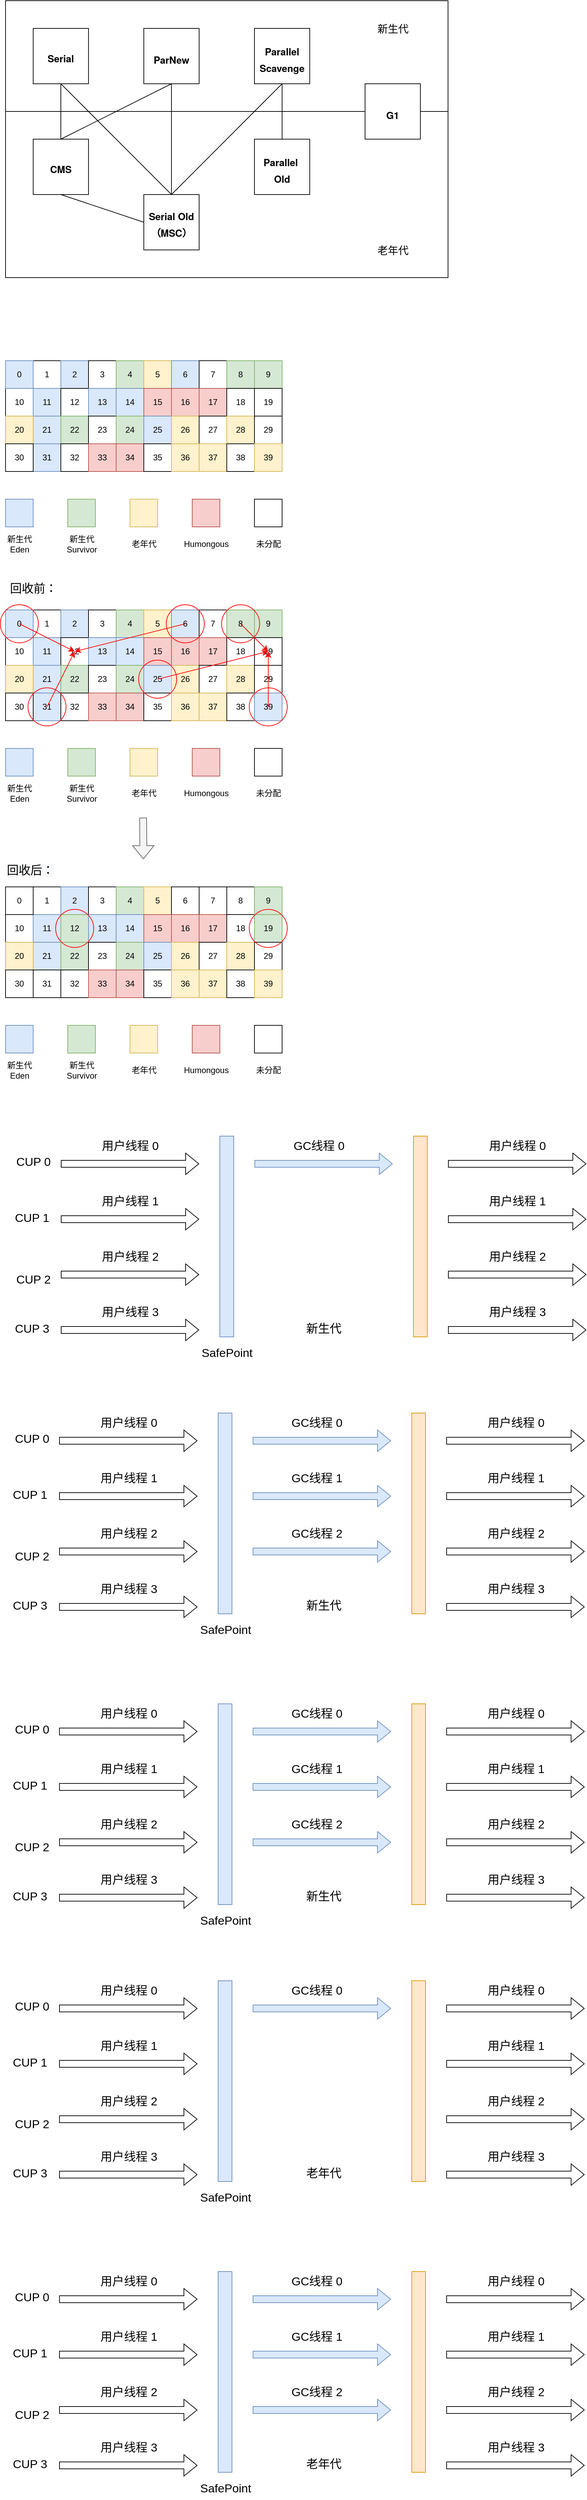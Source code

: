 <mxfile version="15.5.8" type="github">
  <diagram id="IbEJ1D551MVXqkJzMIXQ" name="Page-1">
    <mxGraphModel dx="1117" dy="1792" grid="1" gridSize="10" guides="1" tooltips="1" connect="1" arrows="1" fold="1" page="1" pageScale="1" pageWidth="827" pageHeight="1169" math="0" shadow="0">
      <root>
        <mxCell id="0" />
        <mxCell id="1" parent="0" />
        <mxCell id="F9FG4eQkzShsE74ImcSE-19" value="" style="rounded=0;whiteSpace=wrap;html=1;fillColor=none;" parent="1" vertex="1">
          <mxGeometry x="40" y="-200" width="640" height="160" as="geometry" />
        </mxCell>
        <mxCell id="F9FG4eQkzShsE74ImcSE-20" style="edgeStyle=none;shape=link;rounded=0;orthogonalLoop=1;jettySize=auto;html=1;exitX=0.5;exitY=1;exitDx=0;exitDy=0;endArrow=none;endFill=0;" parent="1" source="F9FG4eQkzShsE74ImcSE-19" target="F9FG4eQkzShsE74ImcSE-19" edge="1">
          <mxGeometry relative="1" as="geometry" />
        </mxCell>
        <mxCell id="F9FG4eQkzShsE74ImcSE-17" value="" style="group" parent="1" vertex="1" connectable="0">
          <mxGeometry x="80" y="-160" width="610" height="360" as="geometry" />
        </mxCell>
        <mxCell id="F9FG4eQkzShsE74ImcSE-22" value="" style="rounded=0;whiteSpace=wrap;html=1;fillColor=none;" parent="F9FG4eQkzShsE74ImcSE-17" vertex="1">
          <mxGeometry x="-40" y="120" width="640" height="240" as="geometry" />
        </mxCell>
        <mxCell id="F9FG4eQkzShsE74ImcSE-1" value="&lt;h3 id=&quot;Serial%E6%94%B6%E9%9B%86%E5%99%A8&quot; style=&quot;margin: 12px 0px 8px ; padding: 0px ; font-size: 14px ; box-sizing: border-box ; list-style: inherit ; line-height: 24px ; font-family: &amp;#34;pingfang sc&amp;#34; , &amp;#34;helvetica neue&amp;#34; , &amp;#34;arial&amp;#34; , &amp;#34;hiragino sans gb&amp;#34; , &amp;#34;microsoft yahei ui&amp;#34; , &amp;#34;microsoft yahei&amp;#34; , &amp;#34;simsun&amp;#34; , sans-serif ; background-color: rgb(255 , 255 , 255)&quot;&gt;Serial&lt;/h3&gt;" style="whiteSpace=wrap;html=1;aspect=fixed;" parent="F9FG4eQkzShsE74ImcSE-17" vertex="1">
          <mxGeometry width="80" height="80" as="geometry" />
        </mxCell>
        <mxCell id="F9FG4eQkzShsE74ImcSE-2" value="&lt;h3 id=&quot;ParNew-%E6%94%B6%E9%9B%86%E5%99%A8&quot; style=&quot;margin: 16px 0px 8px ; padding: 0px ; font-size: 14px ; box-sizing: border-box ; list-style: inherit ; line-height: 24px ; font-family: &amp;#34;pingfang sc&amp;#34; , &amp;#34;helvetica neue&amp;#34; , &amp;#34;arial&amp;#34; , &amp;#34;hiragino sans gb&amp;#34; , &amp;#34;microsoft yahei ui&amp;#34; , &amp;#34;microsoft yahei&amp;#34; , &amp;#34;simsun&amp;#34; , sans-serif ; background-color: rgb(255 , 255 , 255)&quot;&gt;ParNew &lt;/h3&gt;" style="whiteSpace=wrap;html=1;aspect=fixed;" parent="F9FG4eQkzShsE74ImcSE-17" vertex="1">
          <mxGeometry x="160" width="80" height="80" as="geometry" />
        </mxCell>
        <mxCell id="F9FG4eQkzShsE74ImcSE-14" style="edgeStyle=none;rounded=0;orthogonalLoop=1;jettySize=auto;html=1;exitX=0.5;exitY=1;exitDx=0;exitDy=0;endArrow=none;endFill=0;" parent="F9FG4eQkzShsE74ImcSE-17" source="F9FG4eQkzShsE74ImcSE-3" edge="1">
          <mxGeometry relative="1" as="geometry">
            <mxPoint x="200" y="240" as="targetPoint" />
          </mxGeometry>
        </mxCell>
        <mxCell id="F9FG4eQkzShsE74ImcSE-3" value="&lt;h3 id=&quot;Parallel-Scavenge-%E6%94%B6%E9%9B%86%E5%99%A8&quot; style=&quot;margin: 16px 0px 8px ; padding: 0px ; font-size: 14px ; box-sizing: border-box ; list-style: inherit ; line-height: 24px ; font-family: &amp;#34;pingfang sc&amp;#34; , &amp;#34;helvetica neue&amp;#34; , &amp;#34;arial&amp;#34; , &amp;#34;hiragino sans gb&amp;#34; , &amp;#34;microsoft yahei ui&amp;#34; , &amp;#34;microsoft yahei&amp;#34; , &amp;#34;simsun&amp;#34; , sans-serif ; background-color: rgb(255 , 255 , 255)&quot;&gt;Parallel Scavenge &lt;/h3&gt;" style="whiteSpace=wrap;html=1;aspect=fixed;" parent="F9FG4eQkzShsE74ImcSE-17" vertex="1">
          <mxGeometry x="320" width="80" height="80" as="geometry" />
        </mxCell>
        <mxCell id="F9FG4eQkzShsE74ImcSE-4" value="&lt;h3 id=&quot;Serial%E6%94%B6%E9%9B%86%E5%99%A8&quot; style=&quot;margin: 12px 0px 8px ; padding: 0px ; font-size: 14px ; box-sizing: border-box ; list-style: inherit ; line-height: 24px ; font-family: &amp;#34;pingfang sc&amp;#34; , &amp;#34;helvetica neue&amp;#34; , &amp;#34;arial&amp;#34; , &amp;#34;hiragino sans gb&amp;#34; , &amp;#34;microsoft yahei ui&amp;#34; , &amp;#34;microsoft yahei&amp;#34; , &amp;#34;simsun&amp;#34; , sans-serif ; background-color: rgb(255 , 255 , 255)&quot;&gt;CMS&lt;/h3&gt;" style="whiteSpace=wrap;html=1;aspect=fixed;" parent="F9FG4eQkzShsE74ImcSE-17" vertex="1">
          <mxGeometry y="160" width="80" height="80" as="geometry" />
        </mxCell>
        <mxCell id="F9FG4eQkzShsE74ImcSE-7" style="edgeStyle=orthogonalEdgeStyle;rounded=0;orthogonalLoop=1;jettySize=auto;html=1;endArrow=none;endFill=0;" parent="F9FG4eQkzShsE74ImcSE-17" source="F9FG4eQkzShsE74ImcSE-1" target="F9FG4eQkzShsE74ImcSE-4" edge="1">
          <mxGeometry relative="1" as="geometry" />
        </mxCell>
        <mxCell id="F9FG4eQkzShsE74ImcSE-8" style="rounded=0;orthogonalLoop=1;jettySize=auto;html=1;entryX=0.5;entryY=0;entryDx=0;entryDy=0;exitX=0.5;exitY=1;exitDx=0;exitDy=0;exitPerimeter=0;endArrow=none;endFill=0;" parent="F9FG4eQkzShsE74ImcSE-17" source="F9FG4eQkzShsE74ImcSE-2" target="F9FG4eQkzShsE74ImcSE-4" edge="1">
          <mxGeometry relative="1" as="geometry" />
        </mxCell>
        <mxCell id="F9FG4eQkzShsE74ImcSE-5" value="&lt;h3 id=&quot;Parallel-Scavenge-%E6%94%B6%E9%9B%86%E5%99%A8&quot; style=&quot;margin: 16px 0px 8px ; padding: 0px ; font-size: 14px ; box-sizing: border-box ; list-style: inherit ; line-height: 24px ; font-family: &amp;#34;pingfang sc&amp;#34; , &amp;#34;helvetica neue&amp;#34; , &amp;#34;arial&amp;#34; , &amp;#34;hiragino sans gb&amp;#34; , &amp;#34;microsoft yahei ui&amp;#34; , &amp;#34;microsoft yahei&amp;#34; , &amp;#34;simsun&amp;#34; , sans-serif ; background-color: rgb(255 , 255 , 255)&quot;&gt;Parallel&amp;nbsp; Old&lt;/h3&gt;" style="whiteSpace=wrap;html=1;aspect=fixed;" parent="F9FG4eQkzShsE74ImcSE-17" vertex="1">
          <mxGeometry x="320" y="160" width="80" height="80" as="geometry" />
        </mxCell>
        <mxCell id="F9FG4eQkzShsE74ImcSE-9" value="" style="edgeStyle=none;rounded=0;orthogonalLoop=1;jettySize=auto;html=1;endArrow=none;endFill=0;" parent="F9FG4eQkzShsE74ImcSE-17" source="F9FG4eQkzShsE74ImcSE-3" target="F9FG4eQkzShsE74ImcSE-5" edge="1">
          <mxGeometry relative="1" as="geometry" />
        </mxCell>
        <mxCell id="F9FG4eQkzShsE74ImcSE-6" value="&lt;h3 id=&quot;Serial%E6%94%B6%E9%9B%86%E5%99%A8&quot; style=&quot;margin: 12px 0px 8px ; padding: 0px ; font-size: 14px ; box-sizing: border-box ; list-style: inherit ; line-height: 24px ; font-family: &amp;#34;pingfang sc&amp;#34; , &amp;#34;helvetica neue&amp;#34; , &amp;#34;arial&amp;#34; , &amp;#34;hiragino sans gb&amp;#34; , &amp;#34;microsoft yahei ui&amp;#34; , &amp;#34;microsoft yahei&amp;#34; , &amp;#34;simsun&amp;#34; , sans-serif ; background-color: rgb(255 , 255 , 255)&quot;&gt;Serial Old（MSC）&lt;/h3&gt;" style="whiteSpace=wrap;html=1;aspect=fixed;" parent="F9FG4eQkzShsE74ImcSE-17" vertex="1">
          <mxGeometry x="160" y="240" width="80" height="80" as="geometry" />
        </mxCell>
        <mxCell id="F9FG4eQkzShsE74ImcSE-12" style="edgeStyle=none;rounded=0;orthogonalLoop=1;jettySize=auto;html=1;exitX=0.5;exitY=1;exitDx=0;exitDy=0;entryX=0.5;entryY=0;entryDx=0;entryDy=0;endArrow=none;endFill=0;" parent="F9FG4eQkzShsE74ImcSE-17" source="F9FG4eQkzShsE74ImcSE-1" target="F9FG4eQkzShsE74ImcSE-6" edge="1">
          <mxGeometry relative="1" as="geometry" />
        </mxCell>
        <mxCell id="F9FG4eQkzShsE74ImcSE-13" style="edgeStyle=none;rounded=0;orthogonalLoop=1;jettySize=auto;html=1;endArrow=none;endFill=0;" parent="F9FG4eQkzShsE74ImcSE-17" source="F9FG4eQkzShsE74ImcSE-2" target="F9FG4eQkzShsE74ImcSE-6" edge="1">
          <mxGeometry relative="1" as="geometry" />
        </mxCell>
        <mxCell id="F9FG4eQkzShsE74ImcSE-10" style="edgeStyle=none;rounded=0;orthogonalLoop=1;jettySize=auto;html=1;entryX=0;entryY=0.5;entryDx=0;entryDy=0;exitX=0.5;exitY=1;exitDx=0;exitDy=0;endArrow=none;endFill=0;" parent="F9FG4eQkzShsE74ImcSE-17" source="F9FG4eQkzShsE74ImcSE-4" target="F9FG4eQkzShsE74ImcSE-6" edge="1">
          <mxGeometry relative="1" as="geometry" />
        </mxCell>
        <mxCell id="F9FG4eQkzShsE74ImcSE-15" value="&lt;h3 id=&quot;Parallel-Scavenge-%E6%94%B6%E9%9B%86%E5%99%A8&quot; style=&quot;margin: 16px 0px 8px ; padding: 0px ; font-size: 14px ; box-sizing: border-box ; list-style: inherit ; line-height: 24px ; font-family: &amp;#34;pingfang sc&amp;#34; , &amp;#34;helvetica neue&amp;#34; , &amp;#34;arial&amp;#34; , &amp;#34;hiragino sans gb&amp;#34; , &amp;#34;microsoft yahei ui&amp;#34; , &amp;#34;microsoft yahei&amp;#34; , &amp;#34;simsun&amp;#34; , sans-serif ; background-color: rgb(255 , 255 , 255)&quot;&gt;G1&lt;/h3&gt;" style="whiteSpace=wrap;html=1;aspect=fixed;" parent="F9FG4eQkzShsE74ImcSE-17" vertex="1">
          <mxGeometry x="480" y="80" width="80" height="80" as="geometry" />
        </mxCell>
        <mxCell id="F9FG4eQkzShsE74ImcSE-24" value="&lt;font style=&quot;font-size: 15px&quot;&gt;老年代&lt;/font&gt;" style="text;html=1;align=center;verticalAlign=middle;resizable=0;points=[];autosize=1;strokeColor=none;fillColor=none;" parent="F9FG4eQkzShsE74ImcSE-17" vertex="1">
          <mxGeometry x="490" y="310" width="60" height="20" as="geometry" />
        </mxCell>
        <mxCell id="F9FG4eQkzShsE74ImcSE-23" value="&lt;font style=&quot;font-size: 15px&quot;&gt;新生代&lt;/font&gt;" style="text;html=1;align=center;verticalAlign=middle;resizable=0;points=[];autosize=1;strokeColor=none;fillColor=none;" parent="1" vertex="1">
          <mxGeometry x="570" y="-170" width="60" height="20" as="geometry" />
        </mxCell>
        <mxCell id="F-fQVEJbsh3zWQuOM8TA-1" value="1" style="whiteSpace=wrap;html=1;aspect=fixed;" vertex="1" parent="1">
          <mxGeometry x="80" y="320" width="40" height="40" as="geometry" />
        </mxCell>
        <mxCell id="F-fQVEJbsh3zWQuOM8TA-2" value="2" style="whiteSpace=wrap;html=1;aspect=fixed;fillColor=#dae8fc;strokeColor=#6c8ebf;" vertex="1" parent="1">
          <mxGeometry x="120" y="320" width="40" height="40" as="geometry" />
        </mxCell>
        <mxCell id="F-fQVEJbsh3zWQuOM8TA-3" value="3" style="whiteSpace=wrap;html=1;aspect=fixed;" vertex="1" parent="1">
          <mxGeometry x="160" y="320" width="40" height="40" as="geometry" />
        </mxCell>
        <mxCell id="F-fQVEJbsh3zWQuOM8TA-4" value="4" style="whiteSpace=wrap;html=1;aspect=fixed;fillColor=#d5e8d4;strokeColor=#82b366;" vertex="1" parent="1">
          <mxGeometry x="200" y="320" width="40" height="40" as="geometry" />
        </mxCell>
        <mxCell id="F-fQVEJbsh3zWQuOM8TA-5" value="5" style="whiteSpace=wrap;html=1;aspect=fixed;fillColor=#fff2cc;strokeColor=#d6b656;" vertex="1" parent="1">
          <mxGeometry x="240" y="320" width="40" height="40" as="geometry" />
        </mxCell>
        <mxCell id="F-fQVEJbsh3zWQuOM8TA-6" value="6" style="whiteSpace=wrap;html=1;aspect=fixed;fillColor=#dae8fc;strokeColor=#6c8ebf;" vertex="1" parent="1">
          <mxGeometry x="280" y="320" width="40" height="40" as="geometry" />
        </mxCell>
        <mxCell id="F-fQVEJbsh3zWQuOM8TA-7" value="7" style="whiteSpace=wrap;html=1;aspect=fixed;" vertex="1" parent="1">
          <mxGeometry x="320" y="320" width="40" height="40" as="geometry" />
        </mxCell>
        <mxCell id="F-fQVEJbsh3zWQuOM8TA-8" value="8" style="whiteSpace=wrap;html=1;aspect=fixed;fillColor=#d5e8d4;strokeColor=#82b366;" vertex="1" parent="1">
          <mxGeometry x="360" y="320" width="40" height="40" as="geometry" />
        </mxCell>
        <mxCell id="F-fQVEJbsh3zWQuOM8TA-9" value="9" style="whiteSpace=wrap;html=1;aspect=fixed;fillColor=#d5e8d4;strokeColor=#82b366;" vertex="1" parent="1">
          <mxGeometry x="400" y="320" width="40" height="40" as="geometry" />
        </mxCell>
        <mxCell id="F-fQVEJbsh3zWQuOM8TA-10" value="10" style="whiteSpace=wrap;html=1;aspect=fixed;" vertex="1" parent="1">
          <mxGeometry x="40" y="360" width="40" height="40" as="geometry" />
        </mxCell>
        <mxCell id="F-fQVEJbsh3zWQuOM8TA-11" value="11" style="whiteSpace=wrap;html=1;aspect=fixed;fillColor=#dae8fc;strokeColor=#6c8ebf;" vertex="1" parent="1">
          <mxGeometry x="80" y="360" width="40" height="40" as="geometry" />
        </mxCell>
        <mxCell id="F-fQVEJbsh3zWQuOM8TA-12" value="12" style="whiteSpace=wrap;html=1;aspect=fixed;" vertex="1" parent="1">
          <mxGeometry x="120" y="360" width="40" height="40" as="geometry" />
        </mxCell>
        <mxCell id="F-fQVEJbsh3zWQuOM8TA-13" value="13" style="whiteSpace=wrap;html=1;aspect=fixed;fillColor=#dae8fc;strokeColor=#6c8ebf;" vertex="1" parent="1">
          <mxGeometry x="160" y="360" width="40" height="40" as="geometry" />
        </mxCell>
        <mxCell id="F-fQVEJbsh3zWQuOM8TA-15" value="14" style="whiteSpace=wrap;html=1;aspect=fixed;fillColor=#dae8fc;strokeColor=#6c8ebf;" vertex="1" parent="1">
          <mxGeometry x="200" y="360" width="40" height="40" as="geometry" />
        </mxCell>
        <mxCell id="F-fQVEJbsh3zWQuOM8TA-16" value="15" style="whiteSpace=wrap;html=1;aspect=fixed;fillColor=#f8cecc;strokeColor=#b85450;" vertex="1" parent="1">
          <mxGeometry x="240" y="360" width="40" height="40" as="geometry" />
        </mxCell>
        <mxCell id="F-fQVEJbsh3zWQuOM8TA-17" value="16" style="whiteSpace=wrap;html=1;aspect=fixed;fillColor=#f8cecc;strokeColor=#b85450;" vertex="1" parent="1">
          <mxGeometry x="280" y="360" width="40" height="40" as="geometry" />
        </mxCell>
        <mxCell id="F-fQVEJbsh3zWQuOM8TA-18" value="0" style="whiteSpace=wrap;html=1;aspect=fixed;fillColor=#dae8fc;strokeColor=#6c8ebf;" vertex="1" parent="1">
          <mxGeometry x="40" y="320" width="40" height="40" as="geometry" />
        </mxCell>
        <mxCell id="F-fQVEJbsh3zWQuOM8TA-19" value="17" style="whiteSpace=wrap;html=1;aspect=fixed;fillColor=#f8cecc;strokeColor=#b85450;" vertex="1" parent="1">
          <mxGeometry x="320" y="360" width="40" height="40" as="geometry" />
        </mxCell>
        <mxCell id="F-fQVEJbsh3zWQuOM8TA-20" value="18" style="whiteSpace=wrap;html=1;aspect=fixed;" vertex="1" parent="1">
          <mxGeometry x="360" y="360" width="40" height="40" as="geometry" />
        </mxCell>
        <mxCell id="F-fQVEJbsh3zWQuOM8TA-21" value="19" style="whiteSpace=wrap;html=1;aspect=fixed;" vertex="1" parent="1">
          <mxGeometry x="400" y="360" width="40" height="40" as="geometry" />
        </mxCell>
        <mxCell id="F-fQVEJbsh3zWQuOM8TA-22" value="21" style="whiteSpace=wrap;html=1;aspect=fixed;fillColor=#dae8fc;strokeColor=#6c8ebf;" vertex="1" parent="1">
          <mxGeometry x="80" y="400" width="40" height="40" as="geometry" />
        </mxCell>
        <mxCell id="F-fQVEJbsh3zWQuOM8TA-23" value="22" style="whiteSpace=wrap;html=1;aspect=fixed;fillColor=#d5e8d4;strokeColor=#82b366;" vertex="1" parent="1">
          <mxGeometry x="120" y="400" width="40" height="40" as="geometry" />
        </mxCell>
        <mxCell id="F-fQVEJbsh3zWQuOM8TA-24" value="23" style="whiteSpace=wrap;html=1;aspect=fixed;" vertex="1" parent="1">
          <mxGeometry x="160" y="400" width="40" height="40" as="geometry" />
        </mxCell>
        <mxCell id="F-fQVEJbsh3zWQuOM8TA-25" value="24" style="whiteSpace=wrap;html=1;aspect=fixed;fillColor=#d5e8d4;strokeColor=#82b366;" vertex="1" parent="1">
          <mxGeometry x="200" y="400" width="40" height="40" as="geometry" />
        </mxCell>
        <mxCell id="F-fQVEJbsh3zWQuOM8TA-26" value="25" style="whiteSpace=wrap;html=1;aspect=fixed;fillColor=#dae8fc;strokeColor=#6c8ebf;" vertex="1" parent="1">
          <mxGeometry x="240" y="400" width="40" height="40" as="geometry" />
        </mxCell>
        <mxCell id="F-fQVEJbsh3zWQuOM8TA-27" value="26" style="whiteSpace=wrap;html=1;aspect=fixed;fillColor=#fff2cc;strokeColor=#d6b656;" vertex="1" parent="1">
          <mxGeometry x="280" y="400" width="40" height="40" as="geometry" />
        </mxCell>
        <mxCell id="F-fQVEJbsh3zWQuOM8TA-28" value="27" style="whiteSpace=wrap;html=1;aspect=fixed;" vertex="1" parent="1">
          <mxGeometry x="320" y="400" width="40" height="40" as="geometry" />
        </mxCell>
        <mxCell id="F-fQVEJbsh3zWQuOM8TA-29" value="28" style="whiteSpace=wrap;html=1;aspect=fixed;fillColor=#fff2cc;strokeColor=#d6b656;" vertex="1" parent="1">
          <mxGeometry x="360" y="400" width="40" height="40" as="geometry" />
        </mxCell>
        <mxCell id="F-fQVEJbsh3zWQuOM8TA-30" value="29" style="whiteSpace=wrap;html=1;aspect=fixed;" vertex="1" parent="1">
          <mxGeometry x="400" y="400" width="40" height="40" as="geometry" />
        </mxCell>
        <mxCell id="F-fQVEJbsh3zWQuOM8TA-31" value="20" style="whiteSpace=wrap;html=1;aspect=fixed;fillColor=#fff2cc;strokeColor=#d6b656;" vertex="1" parent="1">
          <mxGeometry x="40" y="400" width="40" height="40" as="geometry" />
        </mxCell>
        <mxCell id="F-fQVEJbsh3zWQuOM8TA-42" value="31" style="whiteSpace=wrap;html=1;aspect=fixed;fillColor=#dae8fc;strokeColor=#6c8ebf;" vertex="1" parent="1">
          <mxGeometry x="80" y="440" width="40" height="40" as="geometry" />
        </mxCell>
        <mxCell id="F-fQVEJbsh3zWQuOM8TA-43" value="32" style="whiteSpace=wrap;html=1;aspect=fixed;" vertex="1" parent="1">
          <mxGeometry x="120" y="440" width="40" height="40" as="geometry" />
        </mxCell>
        <mxCell id="F-fQVEJbsh3zWQuOM8TA-44" value="33" style="whiteSpace=wrap;html=1;aspect=fixed;fillColor=#f8cecc;strokeColor=#b85450;" vertex="1" parent="1">
          <mxGeometry x="160" y="440" width="40" height="40" as="geometry" />
        </mxCell>
        <mxCell id="F-fQVEJbsh3zWQuOM8TA-45" value="34" style="whiteSpace=wrap;html=1;aspect=fixed;fillColor=#f8cecc;strokeColor=#b85450;" vertex="1" parent="1">
          <mxGeometry x="200" y="440" width="40" height="40" as="geometry" />
        </mxCell>
        <mxCell id="F-fQVEJbsh3zWQuOM8TA-46" value="35" style="whiteSpace=wrap;html=1;aspect=fixed;" vertex="1" parent="1">
          <mxGeometry x="240" y="440" width="40" height="40" as="geometry" />
        </mxCell>
        <mxCell id="F-fQVEJbsh3zWQuOM8TA-47" value="36" style="whiteSpace=wrap;html=1;aspect=fixed;fillColor=#fff2cc;strokeColor=#d6b656;" vertex="1" parent="1">
          <mxGeometry x="280" y="440" width="40" height="40" as="geometry" />
        </mxCell>
        <mxCell id="F-fQVEJbsh3zWQuOM8TA-48" value="37" style="whiteSpace=wrap;html=1;aspect=fixed;fillColor=#fff2cc;strokeColor=#d6b656;" vertex="1" parent="1">
          <mxGeometry x="320" y="440" width="40" height="40" as="geometry" />
        </mxCell>
        <mxCell id="F-fQVEJbsh3zWQuOM8TA-49" value="38" style="whiteSpace=wrap;html=1;aspect=fixed;" vertex="1" parent="1">
          <mxGeometry x="360" y="440" width="40" height="40" as="geometry" />
        </mxCell>
        <mxCell id="F-fQVEJbsh3zWQuOM8TA-50" value="39" style="whiteSpace=wrap;html=1;aspect=fixed;fillColor=#fff2cc;strokeColor=#d6b656;" vertex="1" parent="1">
          <mxGeometry x="400" y="440" width="40" height="40" as="geometry" />
        </mxCell>
        <mxCell id="F-fQVEJbsh3zWQuOM8TA-51" value="30" style="whiteSpace=wrap;html=1;aspect=fixed;" vertex="1" parent="1">
          <mxGeometry x="40" y="440" width="40" height="40" as="geometry" />
        </mxCell>
        <mxCell id="F-fQVEJbsh3zWQuOM8TA-52" value="" style="whiteSpace=wrap;html=1;aspect=fixed;fillColor=#dae8fc;strokeColor=#6c8ebf;" vertex="1" parent="1">
          <mxGeometry x="40" y="520" width="40" height="40" as="geometry" />
        </mxCell>
        <mxCell id="F-fQVEJbsh3zWQuOM8TA-53" value="" style="whiteSpace=wrap;html=1;aspect=fixed;fillColor=#d5e8d4;strokeColor=#82b366;" vertex="1" parent="1">
          <mxGeometry x="130" y="520" width="40" height="40" as="geometry" />
        </mxCell>
        <mxCell id="F-fQVEJbsh3zWQuOM8TA-54" value="" style="whiteSpace=wrap;html=1;aspect=fixed;fillColor=#fff2cc;strokeColor=#d6b656;" vertex="1" parent="1">
          <mxGeometry x="220" y="520" width="40" height="40" as="geometry" />
        </mxCell>
        <mxCell id="F-fQVEJbsh3zWQuOM8TA-55" value="" style="whiteSpace=wrap;html=1;aspect=fixed;fillColor=#f8cecc;strokeColor=#b85450;" vertex="1" parent="1">
          <mxGeometry x="310" y="520" width="40" height="40" as="geometry" />
        </mxCell>
        <mxCell id="F-fQVEJbsh3zWQuOM8TA-56" value="新生代&lt;br&gt;Eden" style="text;html=1;align=center;verticalAlign=middle;resizable=0;points=[];autosize=1;strokeColor=none;fillColor=none;" vertex="1" parent="1">
          <mxGeometry x="35" y="570" width="50" height="30" as="geometry" />
        </mxCell>
        <mxCell id="F-fQVEJbsh3zWQuOM8TA-57" value="新生代&lt;br&gt;Survivor" style="text;html=1;align=center;verticalAlign=middle;resizable=0;points=[];autosize=1;strokeColor=none;fillColor=none;" vertex="1" parent="1">
          <mxGeometry x="120" y="570" width="60" height="30" as="geometry" />
        </mxCell>
        <mxCell id="F-fQVEJbsh3zWQuOM8TA-59" value="老年代" style="text;html=1;align=center;verticalAlign=middle;resizable=0;points=[];autosize=1;strokeColor=none;fillColor=none;" vertex="1" parent="1">
          <mxGeometry x="215" y="575" width="50" height="20" as="geometry" />
        </mxCell>
        <mxCell id="F-fQVEJbsh3zWQuOM8TA-60" value="Humongous" style="text;html=1;align=center;verticalAlign=middle;resizable=0;points=[];autosize=1;" vertex="1" parent="1">
          <mxGeometry x="290" y="575" width="80" height="20" as="geometry" />
        </mxCell>
        <mxCell id="F-fQVEJbsh3zWQuOM8TA-61" value="" style="whiteSpace=wrap;html=1;aspect=fixed;" vertex="1" parent="1">
          <mxGeometry x="400" y="520" width="40" height="40" as="geometry" />
        </mxCell>
        <mxCell id="F-fQVEJbsh3zWQuOM8TA-62" value="未分配" style="text;html=1;align=center;verticalAlign=middle;resizable=0;points=[];autosize=1;" vertex="1" parent="1">
          <mxGeometry x="395" y="575" width="50" height="20" as="geometry" />
        </mxCell>
        <mxCell id="F-fQVEJbsh3zWQuOM8TA-159" value="1" style="whiteSpace=wrap;html=1;aspect=fixed;" vertex="1" parent="1">
          <mxGeometry x="80" y="680" width="40" height="40" as="geometry" />
        </mxCell>
        <mxCell id="F-fQVEJbsh3zWQuOM8TA-160" value="2" style="whiteSpace=wrap;html=1;aspect=fixed;fillColor=#dae8fc;strokeColor=#6c8ebf;" vertex="1" parent="1">
          <mxGeometry x="120" y="680" width="40" height="40" as="geometry" />
        </mxCell>
        <mxCell id="F-fQVEJbsh3zWQuOM8TA-161" value="3" style="whiteSpace=wrap;html=1;aspect=fixed;" vertex="1" parent="1">
          <mxGeometry x="160" y="680" width="40" height="40" as="geometry" />
        </mxCell>
        <mxCell id="F-fQVEJbsh3zWQuOM8TA-162" value="4" style="whiteSpace=wrap;html=1;aspect=fixed;fillColor=#d5e8d4;strokeColor=#82b366;" vertex="1" parent="1">
          <mxGeometry x="200" y="680" width="40" height="40" as="geometry" />
        </mxCell>
        <mxCell id="F-fQVEJbsh3zWQuOM8TA-163" value="5" style="whiteSpace=wrap;html=1;aspect=fixed;fillColor=#fff2cc;strokeColor=#d6b656;" vertex="1" parent="1">
          <mxGeometry x="240" y="680" width="40" height="40" as="geometry" />
        </mxCell>
        <mxCell id="F-fQVEJbsh3zWQuOM8TA-164" value="6" style="whiteSpace=wrap;html=1;aspect=fixed;fillColor=#dae8fc;strokeColor=#6c8ebf;" vertex="1" parent="1">
          <mxGeometry x="280" y="680" width="40" height="40" as="geometry" />
        </mxCell>
        <mxCell id="F-fQVEJbsh3zWQuOM8TA-165" value="7" style="whiteSpace=wrap;html=1;aspect=fixed;" vertex="1" parent="1">
          <mxGeometry x="320" y="680" width="40" height="40" as="geometry" />
        </mxCell>
        <mxCell id="F-fQVEJbsh3zWQuOM8TA-166" value="8" style="whiteSpace=wrap;html=1;aspect=fixed;fillColor=#d5e8d4;strokeColor=#82b366;" vertex="1" parent="1">
          <mxGeometry x="360" y="680" width="40" height="40" as="geometry" />
        </mxCell>
        <mxCell id="F-fQVEJbsh3zWQuOM8TA-167" value="9" style="whiteSpace=wrap;html=1;aspect=fixed;fillColor=#d5e8d4;strokeColor=#82b366;" vertex="1" parent="1">
          <mxGeometry x="400" y="680" width="40" height="40" as="geometry" />
        </mxCell>
        <mxCell id="F-fQVEJbsh3zWQuOM8TA-168" value="10" style="whiteSpace=wrap;html=1;aspect=fixed;" vertex="1" parent="1">
          <mxGeometry x="40" y="720" width="40" height="40" as="geometry" />
        </mxCell>
        <mxCell id="F-fQVEJbsh3zWQuOM8TA-169" value="11" style="whiteSpace=wrap;html=1;aspect=fixed;fillColor=#dae8fc;strokeColor=#6c8ebf;" vertex="1" parent="1">
          <mxGeometry x="80" y="720" width="40" height="40" as="geometry" />
        </mxCell>
        <mxCell id="F-fQVEJbsh3zWQuOM8TA-170" value="12" style="whiteSpace=wrap;html=1;aspect=fixed;" vertex="1" parent="1">
          <mxGeometry x="120" y="720" width="40" height="40" as="geometry" />
        </mxCell>
        <mxCell id="F-fQVEJbsh3zWQuOM8TA-171" value="13" style="whiteSpace=wrap;html=1;aspect=fixed;fillColor=#dae8fc;strokeColor=#6c8ebf;" vertex="1" parent="1">
          <mxGeometry x="160" y="720" width="40" height="40" as="geometry" />
        </mxCell>
        <mxCell id="F-fQVEJbsh3zWQuOM8TA-172" value="14" style="whiteSpace=wrap;html=1;aspect=fixed;fillColor=#dae8fc;strokeColor=#6c8ebf;" vertex="1" parent="1">
          <mxGeometry x="200" y="720" width="40" height="40" as="geometry" />
        </mxCell>
        <mxCell id="F-fQVEJbsh3zWQuOM8TA-173" value="15" style="whiteSpace=wrap;html=1;aspect=fixed;fillColor=#f8cecc;strokeColor=#b85450;" vertex="1" parent="1">
          <mxGeometry x="240" y="720" width="40" height="40" as="geometry" />
        </mxCell>
        <mxCell id="F-fQVEJbsh3zWQuOM8TA-174" value="16" style="whiteSpace=wrap;html=1;aspect=fixed;fillColor=#f8cecc;strokeColor=#b85450;" vertex="1" parent="1">
          <mxGeometry x="280" y="720" width="40" height="40" as="geometry" />
        </mxCell>
        <mxCell id="F-fQVEJbsh3zWQuOM8TA-175" value="0" style="whiteSpace=wrap;html=1;aspect=fixed;fillColor=#dae8fc;strokeColor=#6c8ebf;" vertex="1" parent="1">
          <mxGeometry x="40" y="680" width="40" height="40" as="geometry" />
        </mxCell>
        <mxCell id="F-fQVEJbsh3zWQuOM8TA-176" value="17" style="whiteSpace=wrap;html=1;aspect=fixed;fillColor=#f8cecc;strokeColor=#b85450;" vertex="1" parent="1">
          <mxGeometry x="320" y="720" width="40" height="40" as="geometry" />
        </mxCell>
        <mxCell id="F-fQVEJbsh3zWQuOM8TA-177" value="18" style="whiteSpace=wrap;html=1;aspect=fixed;" vertex="1" parent="1">
          <mxGeometry x="360" y="720" width="40" height="40" as="geometry" />
        </mxCell>
        <mxCell id="F-fQVEJbsh3zWQuOM8TA-178" value="19" style="whiteSpace=wrap;html=1;aspect=fixed;" vertex="1" parent="1">
          <mxGeometry x="400" y="720" width="40" height="40" as="geometry" />
        </mxCell>
        <mxCell id="F-fQVEJbsh3zWQuOM8TA-179" value="21" style="whiteSpace=wrap;html=1;aspect=fixed;fillColor=#dae8fc;strokeColor=#6c8ebf;" vertex="1" parent="1">
          <mxGeometry x="80" y="760" width="40" height="40" as="geometry" />
        </mxCell>
        <mxCell id="F-fQVEJbsh3zWQuOM8TA-180" value="22" style="whiteSpace=wrap;html=1;aspect=fixed;fillColor=#d5e8d4;strokeColor=#82b366;" vertex="1" parent="1">
          <mxGeometry x="120" y="760" width="40" height="40" as="geometry" />
        </mxCell>
        <mxCell id="F-fQVEJbsh3zWQuOM8TA-181" value="23" style="whiteSpace=wrap;html=1;aspect=fixed;" vertex="1" parent="1">
          <mxGeometry x="160" y="760" width="40" height="40" as="geometry" />
        </mxCell>
        <mxCell id="F-fQVEJbsh3zWQuOM8TA-182" value="24" style="whiteSpace=wrap;html=1;aspect=fixed;fillColor=#d5e8d4;strokeColor=#82b366;" vertex="1" parent="1">
          <mxGeometry x="200" y="760" width="40" height="40" as="geometry" />
        </mxCell>
        <mxCell id="F-fQVEJbsh3zWQuOM8TA-183" value="25" style="whiteSpace=wrap;html=1;aspect=fixed;fillColor=#dae8fc;strokeColor=#6c8ebf;" vertex="1" parent="1">
          <mxGeometry x="240" y="760" width="40" height="40" as="geometry" />
        </mxCell>
        <mxCell id="F-fQVEJbsh3zWQuOM8TA-184" value="26" style="whiteSpace=wrap;html=1;aspect=fixed;fillColor=#fff2cc;strokeColor=#d6b656;" vertex="1" parent="1">
          <mxGeometry x="280" y="760" width="40" height="40" as="geometry" />
        </mxCell>
        <mxCell id="F-fQVEJbsh3zWQuOM8TA-185" value="27" style="whiteSpace=wrap;html=1;aspect=fixed;" vertex="1" parent="1">
          <mxGeometry x="320" y="760" width="40" height="40" as="geometry" />
        </mxCell>
        <mxCell id="F-fQVEJbsh3zWQuOM8TA-186" value="28" style="whiteSpace=wrap;html=1;aspect=fixed;fillColor=#fff2cc;strokeColor=#d6b656;" vertex="1" parent="1">
          <mxGeometry x="360" y="760" width="40" height="40" as="geometry" />
        </mxCell>
        <mxCell id="F-fQVEJbsh3zWQuOM8TA-187" value="29" style="whiteSpace=wrap;html=1;aspect=fixed;" vertex="1" parent="1">
          <mxGeometry x="400" y="760" width="40" height="40" as="geometry" />
        </mxCell>
        <mxCell id="F-fQVEJbsh3zWQuOM8TA-188" value="20" style="whiteSpace=wrap;html=1;aspect=fixed;fillColor=#fff2cc;strokeColor=#d6b656;" vertex="1" parent="1">
          <mxGeometry x="40" y="760" width="40" height="40" as="geometry" />
        </mxCell>
        <mxCell id="F-fQVEJbsh3zWQuOM8TA-189" value="31" style="whiteSpace=wrap;html=1;aspect=fixed;fillColor=#dae8fc;strokeColor=#6c8ebf;" vertex="1" parent="1">
          <mxGeometry x="80" y="800" width="40" height="40" as="geometry" />
        </mxCell>
        <mxCell id="F-fQVEJbsh3zWQuOM8TA-190" value="32" style="whiteSpace=wrap;html=1;aspect=fixed;" vertex="1" parent="1">
          <mxGeometry x="120" y="800" width="40" height="40" as="geometry" />
        </mxCell>
        <mxCell id="F-fQVEJbsh3zWQuOM8TA-191" value="33" style="whiteSpace=wrap;html=1;aspect=fixed;fillColor=#f8cecc;strokeColor=#b85450;" vertex="1" parent="1">
          <mxGeometry x="160" y="800" width="40" height="40" as="geometry" />
        </mxCell>
        <mxCell id="F-fQVEJbsh3zWQuOM8TA-192" value="34" style="whiteSpace=wrap;html=1;aspect=fixed;fillColor=#f8cecc;strokeColor=#b85450;" vertex="1" parent="1">
          <mxGeometry x="200" y="800" width="40" height="40" as="geometry" />
        </mxCell>
        <mxCell id="F-fQVEJbsh3zWQuOM8TA-193" value="35" style="whiteSpace=wrap;html=1;aspect=fixed;" vertex="1" parent="1">
          <mxGeometry x="240" y="800" width="40" height="40" as="geometry" />
        </mxCell>
        <mxCell id="F-fQVEJbsh3zWQuOM8TA-194" value="36" style="whiteSpace=wrap;html=1;aspect=fixed;fillColor=#fff2cc;strokeColor=#d6b656;" vertex="1" parent="1">
          <mxGeometry x="280" y="800" width="40" height="40" as="geometry" />
        </mxCell>
        <mxCell id="F-fQVEJbsh3zWQuOM8TA-195" value="37" style="whiteSpace=wrap;html=1;aspect=fixed;fillColor=#fff2cc;strokeColor=#d6b656;" vertex="1" parent="1">
          <mxGeometry x="320" y="800" width="40" height="40" as="geometry" />
        </mxCell>
        <mxCell id="F-fQVEJbsh3zWQuOM8TA-196" value="38" style="whiteSpace=wrap;html=1;aspect=fixed;" vertex="1" parent="1">
          <mxGeometry x="360" y="800" width="40" height="40" as="geometry" />
        </mxCell>
        <mxCell id="F-fQVEJbsh3zWQuOM8TA-197" value="39" style="whiteSpace=wrap;html=1;aspect=fixed;fillColor=#dae8fc;strokeColor=#6c8ebf;" vertex="1" parent="1">
          <mxGeometry x="400" y="800" width="40" height="40" as="geometry" />
        </mxCell>
        <mxCell id="F-fQVEJbsh3zWQuOM8TA-198" value="30" style="whiteSpace=wrap;html=1;aspect=fixed;" vertex="1" parent="1">
          <mxGeometry x="40" y="800" width="40" height="40" as="geometry" />
        </mxCell>
        <mxCell id="F-fQVEJbsh3zWQuOM8TA-209" value="" style="ellipse;whiteSpace=wrap;html=1;aspect=fixed;fillColor=none;strokeColor=#FF0000;" vertex="1" parent="1">
          <mxGeometry x="32.5" y="672.5" width="55" height="55" as="geometry" />
        </mxCell>
        <mxCell id="F-fQVEJbsh3zWQuOM8TA-211" value="" style="ellipse;whiteSpace=wrap;html=1;aspect=fixed;fillColor=none;strokeColor=#FF0000;" vertex="1" parent="1">
          <mxGeometry x="272.5" y="672.5" width="55" height="55" as="geometry" />
        </mxCell>
        <mxCell id="F-fQVEJbsh3zWQuOM8TA-212" value="" style="ellipse;whiteSpace=wrap;html=1;aspect=fixed;fillColor=none;strokeColor=#FF0000;" vertex="1" parent="1">
          <mxGeometry x="72.5" y="792.5" width="55" height="55" as="geometry" />
        </mxCell>
        <mxCell id="F-fQVEJbsh3zWQuOM8TA-216" value="" style="endArrow=classic;html=1;rounded=0;strokeColor=#FF0000;" edge="1" parent="1">
          <mxGeometry width="50" height="50" relative="1" as="geometry">
            <mxPoint x="60" y="700" as="sourcePoint" />
            <mxPoint x="140" y="740" as="targetPoint" />
          </mxGeometry>
        </mxCell>
        <mxCell id="F-fQVEJbsh3zWQuOM8TA-217" value="" style="endArrow=classic;html=1;rounded=0;strokeColor=#FF0000;entryX=0.5;entryY=0.5;entryDx=0;entryDy=0;entryPerimeter=0;" edge="1" parent="1" target="F-fQVEJbsh3zWQuOM8TA-170">
          <mxGeometry width="50" height="50" relative="1" as="geometry">
            <mxPoint x="100" y="820" as="sourcePoint" />
            <mxPoint x="150" y="750" as="targetPoint" />
          </mxGeometry>
        </mxCell>
        <mxCell id="F-fQVEJbsh3zWQuOM8TA-218" value="" style="endArrow=classic;html=1;rounded=0;strokeColor=#FF0000;exitX=0.5;exitY=0.5;exitDx=0;exitDy=0;exitPerimeter=0;" edge="1" parent="1" source="F-fQVEJbsh3zWQuOM8TA-211">
          <mxGeometry width="50" height="50" relative="1" as="geometry">
            <mxPoint x="80" y="720" as="sourcePoint" />
            <mxPoint x="140" y="740" as="targetPoint" />
          </mxGeometry>
        </mxCell>
        <mxCell id="F-fQVEJbsh3zWQuOM8TA-219" value="1" style="whiteSpace=wrap;html=1;aspect=fixed;" vertex="1" parent="1">
          <mxGeometry x="80" y="1080" width="40" height="40" as="geometry" />
        </mxCell>
        <mxCell id="F-fQVEJbsh3zWQuOM8TA-220" value="2" style="whiteSpace=wrap;html=1;aspect=fixed;fillColor=#dae8fc;strokeColor=#6c8ebf;" vertex="1" parent="1">
          <mxGeometry x="120" y="1080" width="40" height="40" as="geometry" />
        </mxCell>
        <mxCell id="F-fQVEJbsh3zWQuOM8TA-221" value="3" style="whiteSpace=wrap;html=1;aspect=fixed;" vertex="1" parent="1">
          <mxGeometry x="160" y="1080" width="40" height="40" as="geometry" />
        </mxCell>
        <mxCell id="F-fQVEJbsh3zWQuOM8TA-222" value="4" style="whiteSpace=wrap;html=1;aspect=fixed;fillColor=#d5e8d4;strokeColor=#82b366;" vertex="1" parent="1">
          <mxGeometry x="200" y="1080" width="40" height="40" as="geometry" />
        </mxCell>
        <mxCell id="F-fQVEJbsh3zWQuOM8TA-223" value="5" style="whiteSpace=wrap;html=1;aspect=fixed;fillColor=#fff2cc;strokeColor=#d6b656;" vertex="1" parent="1">
          <mxGeometry x="240" y="1080" width="40" height="40" as="geometry" />
        </mxCell>
        <mxCell id="F-fQVEJbsh3zWQuOM8TA-224" value="6" style="whiteSpace=wrap;html=1;aspect=fixed;" vertex="1" parent="1">
          <mxGeometry x="280" y="1080" width="40" height="40" as="geometry" />
        </mxCell>
        <mxCell id="F-fQVEJbsh3zWQuOM8TA-225" value="7" style="whiteSpace=wrap;html=1;aspect=fixed;" vertex="1" parent="1">
          <mxGeometry x="320" y="1080" width="40" height="40" as="geometry" />
        </mxCell>
        <mxCell id="F-fQVEJbsh3zWQuOM8TA-226" value="8" style="whiteSpace=wrap;html=1;aspect=fixed;" vertex="1" parent="1">
          <mxGeometry x="360" y="1080" width="40" height="40" as="geometry" />
        </mxCell>
        <mxCell id="F-fQVEJbsh3zWQuOM8TA-227" value="9" style="whiteSpace=wrap;html=1;aspect=fixed;fillColor=#d5e8d4;strokeColor=#82b366;" vertex="1" parent="1">
          <mxGeometry x="400" y="1080" width="40" height="40" as="geometry" />
        </mxCell>
        <mxCell id="F-fQVEJbsh3zWQuOM8TA-228" value="10" style="whiteSpace=wrap;html=1;aspect=fixed;" vertex="1" parent="1">
          <mxGeometry x="40" y="1120" width="40" height="40" as="geometry" />
        </mxCell>
        <mxCell id="F-fQVEJbsh3zWQuOM8TA-229" value="11" style="whiteSpace=wrap;html=1;aspect=fixed;fillColor=#dae8fc;strokeColor=#6c8ebf;" vertex="1" parent="1">
          <mxGeometry x="80" y="1120" width="40" height="40" as="geometry" />
        </mxCell>
        <mxCell id="F-fQVEJbsh3zWQuOM8TA-230" value="12" style="whiteSpace=wrap;html=1;aspect=fixed;fillColor=#d5e8d4;strokeColor=#82b366;" vertex="1" parent="1">
          <mxGeometry x="120" y="1120" width="40" height="40" as="geometry" />
        </mxCell>
        <mxCell id="F-fQVEJbsh3zWQuOM8TA-231" value="13" style="whiteSpace=wrap;html=1;aspect=fixed;fillColor=#dae8fc;strokeColor=#6c8ebf;" vertex="1" parent="1">
          <mxGeometry x="160" y="1120" width="40" height="40" as="geometry" />
        </mxCell>
        <mxCell id="F-fQVEJbsh3zWQuOM8TA-232" value="14" style="whiteSpace=wrap;html=1;aspect=fixed;fillColor=#dae8fc;strokeColor=#6c8ebf;" vertex="1" parent="1">
          <mxGeometry x="200" y="1120" width="40" height="40" as="geometry" />
        </mxCell>
        <mxCell id="F-fQVEJbsh3zWQuOM8TA-233" value="15" style="whiteSpace=wrap;html=1;aspect=fixed;fillColor=#f8cecc;strokeColor=#b85450;" vertex="1" parent="1">
          <mxGeometry x="240" y="1120" width="40" height="40" as="geometry" />
        </mxCell>
        <mxCell id="F-fQVEJbsh3zWQuOM8TA-234" value="16" style="whiteSpace=wrap;html=1;aspect=fixed;fillColor=#f8cecc;strokeColor=#b85450;" vertex="1" parent="1">
          <mxGeometry x="280" y="1120" width="40" height="40" as="geometry" />
        </mxCell>
        <mxCell id="F-fQVEJbsh3zWQuOM8TA-235" value="0" style="whiteSpace=wrap;html=1;aspect=fixed;" vertex="1" parent="1">
          <mxGeometry x="40" y="1080" width="40" height="40" as="geometry" />
        </mxCell>
        <mxCell id="F-fQVEJbsh3zWQuOM8TA-236" value="17" style="whiteSpace=wrap;html=1;aspect=fixed;fillColor=#f8cecc;strokeColor=#b85450;" vertex="1" parent="1">
          <mxGeometry x="320" y="1120" width="40" height="40" as="geometry" />
        </mxCell>
        <mxCell id="F-fQVEJbsh3zWQuOM8TA-237" value="18" style="whiteSpace=wrap;html=1;aspect=fixed;" vertex="1" parent="1">
          <mxGeometry x="360" y="1120" width="40" height="40" as="geometry" />
        </mxCell>
        <mxCell id="F-fQVEJbsh3zWQuOM8TA-238" value="19" style="whiteSpace=wrap;html=1;aspect=fixed;fillColor=#d5e8d4;strokeColor=#82b366;" vertex="1" parent="1">
          <mxGeometry x="400" y="1120" width="40" height="40" as="geometry" />
        </mxCell>
        <mxCell id="F-fQVEJbsh3zWQuOM8TA-239" value="21" style="whiteSpace=wrap;html=1;aspect=fixed;fillColor=#dae8fc;strokeColor=#6c8ebf;" vertex="1" parent="1">
          <mxGeometry x="80" y="1160" width="40" height="40" as="geometry" />
        </mxCell>
        <mxCell id="F-fQVEJbsh3zWQuOM8TA-240" value="22" style="whiteSpace=wrap;html=1;aspect=fixed;fillColor=#d5e8d4;strokeColor=#82b366;" vertex="1" parent="1">
          <mxGeometry x="120" y="1160" width="40" height="40" as="geometry" />
        </mxCell>
        <mxCell id="F-fQVEJbsh3zWQuOM8TA-241" value="23" style="whiteSpace=wrap;html=1;aspect=fixed;" vertex="1" parent="1">
          <mxGeometry x="160" y="1160" width="40" height="40" as="geometry" />
        </mxCell>
        <mxCell id="F-fQVEJbsh3zWQuOM8TA-242" value="24" style="whiteSpace=wrap;html=1;aspect=fixed;fillColor=#d5e8d4;strokeColor=#82b366;" vertex="1" parent="1">
          <mxGeometry x="200" y="1160" width="40" height="40" as="geometry" />
        </mxCell>
        <mxCell id="F-fQVEJbsh3zWQuOM8TA-243" value="25" style="whiteSpace=wrap;html=1;aspect=fixed;fillColor=#dae8fc;strokeColor=#6c8ebf;" vertex="1" parent="1">
          <mxGeometry x="240" y="1160" width="40" height="40" as="geometry" />
        </mxCell>
        <mxCell id="F-fQVEJbsh3zWQuOM8TA-244" value="26" style="whiteSpace=wrap;html=1;aspect=fixed;fillColor=#fff2cc;strokeColor=#d6b656;" vertex="1" parent="1">
          <mxGeometry x="280" y="1160" width="40" height="40" as="geometry" />
        </mxCell>
        <mxCell id="F-fQVEJbsh3zWQuOM8TA-245" value="27" style="whiteSpace=wrap;html=1;aspect=fixed;" vertex="1" parent="1">
          <mxGeometry x="320" y="1160" width="40" height="40" as="geometry" />
        </mxCell>
        <mxCell id="F-fQVEJbsh3zWQuOM8TA-246" value="28" style="whiteSpace=wrap;html=1;aspect=fixed;fillColor=#fff2cc;strokeColor=#d6b656;" vertex="1" parent="1">
          <mxGeometry x="360" y="1160" width="40" height="40" as="geometry" />
        </mxCell>
        <mxCell id="F-fQVEJbsh3zWQuOM8TA-247" value="29" style="whiteSpace=wrap;html=1;aspect=fixed;" vertex="1" parent="1">
          <mxGeometry x="400" y="1160" width="40" height="40" as="geometry" />
        </mxCell>
        <mxCell id="F-fQVEJbsh3zWQuOM8TA-248" value="20" style="whiteSpace=wrap;html=1;aspect=fixed;fillColor=#fff2cc;strokeColor=#d6b656;" vertex="1" parent="1">
          <mxGeometry x="40" y="1160" width="40" height="40" as="geometry" />
        </mxCell>
        <mxCell id="F-fQVEJbsh3zWQuOM8TA-249" value="31" style="whiteSpace=wrap;html=1;aspect=fixed;" vertex="1" parent="1">
          <mxGeometry x="80" y="1200" width="40" height="40" as="geometry" />
        </mxCell>
        <mxCell id="F-fQVEJbsh3zWQuOM8TA-250" value="32" style="whiteSpace=wrap;html=1;aspect=fixed;" vertex="1" parent="1">
          <mxGeometry x="120" y="1200" width="40" height="40" as="geometry" />
        </mxCell>
        <mxCell id="F-fQVEJbsh3zWQuOM8TA-251" value="33" style="whiteSpace=wrap;html=1;aspect=fixed;fillColor=#f8cecc;strokeColor=#b85450;" vertex="1" parent="1">
          <mxGeometry x="160" y="1200" width="40" height="40" as="geometry" />
        </mxCell>
        <mxCell id="F-fQVEJbsh3zWQuOM8TA-252" value="34" style="whiteSpace=wrap;html=1;aspect=fixed;fillColor=#f8cecc;strokeColor=#b85450;" vertex="1" parent="1">
          <mxGeometry x="200" y="1200" width="40" height="40" as="geometry" />
        </mxCell>
        <mxCell id="F-fQVEJbsh3zWQuOM8TA-253" value="35" style="whiteSpace=wrap;html=1;aspect=fixed;" vertex="1" parent="1">
          <mxGeometry x="240" y="1200" width="40" height="40" as="geometry" />
        </mxCell>
        <mxCell id="F-fQVEJbsh3zWQuOM8TA-254" value="36" style="whiteSpace=wrap;html=1;aspect=fixed;fillColor=#fff2cc;strokeColor=#d6b656;" vertex="1" parent="1">
          <mxGeometry x="280" y="1200" width="40" height="40" as="geometry" />
        </mxCell>
        <mxCell id="F-fQVEJbsh3zWQuOM8TA-255" value="37" style="whiteSpace=wrap;html=1;aspect=fixed;fillColor=#fff2cc;strokeColor=#d6b656;" vertex="1" parent="1">
          <mxGeometry x="320" y="1200" width="40" height="40" as="geometry" />
        </mxCell>
        <mxCell id="F-fQVEJbsh3zWQuOM8TA-256" value="38" style="whiteSpace=wrap;html=1;aspect=fixed;" vertex="1" parent="1">
          <mxGeometry x="360" y="1200" width="40" height="40" as="geometry" />
        </mxCell>
        <mxCell id="F-fQVEJbsh3zWQuOM8TA-257" value="39" style="whiteSpace=wrap;html=1;aspect=fixed;fillColor=#fff2cc;strokeColor=#d6b656;" vertex="1" parent="1">
          <mxGeometry x="400" y="1200" width="40" height="40" as="geometry" />
        </mxCell>
        <mxCell id="F-fQVEJbsh3zWQuOM8TA-258" value="30" style="whiteSpace=wrap;html=1;aspect=fixed;" vertex="1" parent="1">
          <mxGeometry x="40" y="1200" width="40" height="40" as="geometry" />
        </mxCell>
        <mxCell id="F-fQVEJbsh3zWQuOM8TA-269" value="&lt;font style=&quot;font-size: 17px&quot;&gt;回收前：&lt;/font&gt;" style="text;html=1;align=center;verticalAlign=middle;resizable=0;points=[];autosize=1;strokeColor=none;fillColor=none;" vertex="1" parent="1">
          <mxGeometry x="40" y="640" width="80" height="20" as="geometry" />
        </mxCell>
        <mxCell id="F-fQVEJbsh3zWQuOM8TA-270" value="&lt;span style=&quot;color: rgb(0 , 0 , 0) ; font-family: &amp;#34;helvetica&amp;#34; ; font-size: 17px ; font-style: normal ; font-weight: 400 ; letter-spacing: normal ; text-align: center ; text-indent: 0px ; text-transform: none ; word-spacing: 0px ; background-color: rgb(248 , 249 , 250) ; display: inline ; float: none&quot;&gt;回收后：&lt;/span&gt;" style="text;whiteSpace=wrap;html=1;fontSize=17;" vertex="1" parent="1">
          <mxGeometry x="40" y="1040" width="90" height="40" as="geometry" />
        </mxCell>
        <mxCell id="F-fQVEJbsh3zWQuOM8TA-284" value="" style="ellipse;whiteSpace=wrap;html=1;aspect=fixed;fillColor=none;strokeColor=#FF0000;" vertex="1" parent="1">
          <mxGeometry x="112.5" y="1112.5" width="55" height="55" as="geometry" />
        </mxCell>
        <mxCell id="F-fQVEJbsh3zWQuOM8TA-285" value="" style="shape=flexArrow;endArrow=classic;html=1;rounded=0;fontSize=17;strokeColor=#666666;fillColor=#f5f5f5;" edge="1" parent="1">
          <mxGeometry width="50" height="50" relative="1" as="geometry">
            <mxPoint x="239" y="980" as="sourcePoint" />
            <mxPoint x="239.41" y="1040" as="targetPoint" />
          </mxGeometry>
        </mxCell>
        <mxCell id="F-fQVEJbsh3zWQuOM8TA-295" value="" style="ellipse;whiteSpace=wrap;html=1;aspect=fixed;fillColor=none;strokeColor=#FF0000;" vertex="1" parent="1">
          <mxGeometry x="352.5" y="672.5" width="55" height="55" as="geometry" />
        </mxCell>
        <mxCell id="F-fQVEJbsh3zWQuOM8TA-296" value="" style="ellipse;whiteSpace=wrap;html=1;aspect=fixed;fillColor=none;strokeColor=#FF0000;" vertex="1" parent="1">
          <mxGeometry x="232.5" y="752.5" width="55" height="55" as="geometry" />
        </mxCell>
        <mxCell id="F-fQVEJbsh3zWQuOM8TA-297" value="" style="ellipse;whiteSpace=wrap;html=1;aspect=fixed;fillColor=none;strokeColor=#FF0000;" vertex="1" parent="1">
          <mxGeometry x="392.5" y="792.5" width="55" height="55" as="geometry" />
        </mxCell>
        <mxCell id="F-fQVEJbsh3zWQuOM8TA-299" value="" style="whiteSpace=wrap;html=1;aspect=fixed;fillColor=#dae8fc;strokeColor=#6c8ebf;" vertex="1" parent="1">
          <mxGeometry x="40" y="880" width="40" height="40" as="geometry" />
        </mxCell>
        <mxCell id="F-fQVEJbsh3zWQuOM8TA-300" value="" style="whiteSpace=wrap;html=1;aspect=fixed;fillColor=#d5e8d4;strokeColor=#82b366;" vertex="1" parent="1">
          <mxGeometry x="130" y="880" width="40" height="40" as="geometry" />
        </mxCell>
        <mxCell id="F-fQVEJbsh3zWQuOM8TA-301" value="" style="whiteSpace=wrap;html=1;aspect=fixed;fillColor=#fff2cc;strokeColor=#d6b656;" vertex="1" parent="1">
          <mxGeometry x="220" y="880" width="40" height="40" as="geometry" />
        </mxCell>
        <mxCell id="F-fQVEJbsh3zWQuOM8TA-302" value="" style="whiteSpace=wrap;html=1;aspect=fixed;fillColor=#f8cecc;strokeColor=#b85450;" vertex="1" parent="1">
          <mxGeometry x="310" y="880" width="40" height="40" as="geometry" />
        </mxCell>
        <mxCell id="F-fQVEJbsh3zWQuOM8TA-303" value="新生代&lt;br&gt;Eden" style="text;html=1;align=center;verticalAlign=middle;resizable=0;points=[];autosize=1;strokeColor=none;fillColor=none;" vertex="1" parent="1">
          <mxGeometry x="35" y="930" width="50" height="30" as="geometry" />
        </mxCell>
        <mxCell id="F-fQVEJbsh3zWQuOM8TA-304" value="新生代&lt;br&gt;Survivor" style="text;html=1;align=center;verticalAlign=middle;resizable=0;points=[];autosize=1;strokeColor=none;fillColor=none;" vertex="1" parent="1">
          <mxGeometry x="120" y="930" width="60" height="30" as="geometry" />
        </mxCell>
        <mxCell id="F-fQVEJbsh3zWQuOM8TA-305" value="老年代" style="text;html=1;align=center;verticalAlign=middle;resizable=0;points=[];autosize=1;strokeColor=none;fillColor=none;" vertex="1" parent="1">
          <mxGeometry x="215" y="935" width="50" height="20" as="geometry" />
        </mxCell>
        <mxCell id="F-fQVEJbsh3zWQuOM8TA-306" value="Humongous" style="text;html=1;align=center;verticalAlign=middle;resizable=0;points=[];autosize=1;" vertex="1" parent="1">
          <mxGeometry x="290" y="935" width="80" height="20" as="geometry" />
        </mxCell>
        <mxCell id="F-fQVEJbsh3zWQuOM8TA-307" value="" style="whiteSpace=wrap;html=1;aspect=fixed;" vertex="1" parent="1">
          <mxGeometry x="400" y="880" width="40" height="40" as="geometry" />
        </mxCell>
        <mxCell id="F-fQVEJbsh3zWQuOM8TA-308" value="未分配" style="text;html=1;align=center;verticalAlign=middle;resizable=0;points=[];autosize=1;" vertex="1" parent="1">
          <mxGeometry x="395" y="935" width="50" height="20" as="geometry" />
        </mxCell>
        <mxCell id="F-fQVEJbsh3zWQuOM8TA-309" value="" style="endArrow=classic;html=1;rounded=0;strokeColor=#FF0000;exitX=0.5;exitY=0.5;exitDx=0;exitDy=0;entryX=0.5;entryY=0.5;entryDx=0;entryDy=0;entryPerimeter=0;exitPerimeter=0;" edge="1" parent="1" source="F-fQVEJbsh3zWQuOM8TA-295" target="F-fQVEJbsh3zWQuOM8TA-178">
          <mxGeometry width="50" height="50" relative="1" as="geometry">
            <mxPoint x="70" y="710" as="sourcePoint" />
            <mxPoint x="150" y="750" as="targetPoint" />
          </mxGeometry>
        </mxCell>
        <mxCell id="F-fQVEJbsh3zWQuOM8TA-310" value="" style="endArrow=classic;html=1;rounded=0;strokeColor=#FF0000;exitX=0.5;exitY=0.5;exitDx=0;exitDy=0;entryX=0.5;entryY=0.5;entryDx=0;entryDy=0;entryPerimeter=0;exitPerimeter=0;" edge="1" parent="1" source="F-fQVEJbsh3zWQuOM8TA-296" target="F-fQVEJbsh3zWQuOM8TA-178">
          <mxGeometry width="50" height="50" relative="1" as="geometry">
            <mxPoint x="390" y="710" as="sourcePoint" />
            <mxPoint x="430" y="750" as="targetPoint" />
          </mxGeometry>
        </mxCell>
        <mxCell id="F-fQVEJbsh3zWQuOM8TA-311" value="" style="endArrow=classic;html=1;rounded=0;strokeColor=#FF0000;entryX=0.5;entryY=0.5;entryDx=0;entryDy=0;entryPerimeter=0;" edge="1" parent="1" target="F-fQVEJbsh3zWQuOM8TA-178">
          <mxGeometry width="50" height="50" relative="1" as="geometry">
            <mxPoint x="420" y="820" as="sourcePoint" />
            <mxPoint x="440" y="760" as="targetPoint" />
          </mxGeometry>
        </mxCell>
        <mxCell id="F-fQVEJbsh3zWQuOM8TA-312" value="" style="ellipse;whiteSpace=wrap;html=1;aspect=fixed;fillColor=none;strokeColor=#FF0000;" vertex="1" parent="1">
          <mxGeometry x="392.5" y="1112.5" width="55" height="55" as="geometry" />
        </mxCell>
        <mxCell id="F-fQVEJbsh3zWQuOM8TA-313" value="" style="whiteSpace=wrap;html=1;aspect=fixed;fillColor=#dae8fc;strokeColor=#6c8ebf;" vertex="1" parent="1">
          <mxGeometry x="40" y="1280" width="40" height="40" as="geometry" />
        </mxCell>
        <mxCell id="F-fQVEJbsh3zWQuOM8TA-314" value="" style="whiteSpace=wrap;html=1;aspect=fixed;fillColor=#d5e8d4;strokeColor=#82b366;" vertex="1" parent="1">
          <mxGeometry x="130" y="1280" width="40" height="40" as="geometry" />
        </mxCell>
        <mxCell id="F-fQVEJbsh3zWQuOM8TA-315" value="" style="whiteSpace=wrap;html=1;aspect=fixed;fillColor=#fff2cc;strokeColor=#d6b656;" vertex="1" parent="1">
          <mxGeometry x="220" y="1280" width="40" height="40" as="geometry" />
        </mxCell>
        <mxCell id="F-fQVEJbsh3zWQuOM8TA-316" value="" style="whiteSpace=wrap;html=1;aspect=fixed;fillColor=#f8cecc;strokeColor=#b85450;" vertex="1" parent="1">
          <mxGeometry x="310" y="1280" width="40" height="40" as="geometry" />
        </mxCell>
        <mxCell id="F-fQVEJbsh3zWQuOM8TA-317" value="新生代&lt;br&gt;Eden" style="text;html=1;align=center;verticalAlign=middle;resizable=0;points=[];autosize=1;strokeColor=none;fillColor=none;" vertex="1" parent="1">
          <mxGeometry x="35" y="1330" width="50" height="30" as="geometry" />
        </mxCell>
        <mxCell id="F-fQVEJbsh3zWQuOM8TA-318" value="新生代&lt;br&gt;Survivor" style="text;html=1;align=center;verticalAlign=middle;resizable=0;points=[];autosize=1;strokeColor=none;fillColor=none;" vertex="1" parent="1">
          <mxGeometry x="120" y="1330" width="60" height="30" as="geometry" />
        </mxCell>
        <mxCell id="F-fQVEJbsh3zWQuOM8TA-319" value="老年代" style="text;html=1;align=center;verticalAlign=middle;resizable=0;points=[];autosize=1;strokeColor=none;fillColor=none;" vertex="1" parent="1">
          <mxGeometry x="215" y="1335" width="50" height="20" as="geometry" />
        </mxCell>
        <mxCell id="F-fQVEJbsh3zWQuOM8TA-320" value="Humongous" style="text;html=1;align=center;verticalAlign=middle;resizable=0;points=[];autosize=1;" vertex="1" parent="1">
          <mxGeometry x="290" y="1335" width="80" height="20" as="geometry" />
        </mxCell>
        <mxCell id="F-fQVEJbsh3zWQuOM8TA-321" value="" style="whiteSpace=wrap;html=1;aspect=fixed;" vertex="1" parent="1">
          <mxGeometry x="400" y="1280" width="40" height="40" as="geometry" />
        </mxCell>
        <mxCell id="F-fQVEJbsh3zWQuOM8TA-322" value="未分配" style="text;html=1;align=center;verticalAlign=middle;resizable=0;points=[];autosize=1;" vertex="1" parent="1">
          <mxGeometry x="395" y="1335" width="50" height="20" as="geometry" />
        </mxCell>
        <mxCell id="F-fQVEJbsh3zWQuOM8TA-325" value="" style="shape=flexArrow;endArrow=classic;html=1;rounded=0;fontSize=17;strokeColor=#000000;" edge="1" parent="1">
          <mxGeometry width="50" height="50" relative="1" as="geometry">
            <mxPoint x="120" y="1480" as="sourcePoint" />
            <mxPoint x="320" y="1480" as="targetPoint" />
          </mxGeometry>
        </mxCell>
        <mxCell id="F-fQVEJbsh3zWQuOM8TA-326" value="用户线程 0" style="text;html=1;align=center;verticalAlign=middle;resizable=0;points=[];autosize=1;strokeColor=none;fillColor=none;fontSize=17;" vertex="1" parent="1">
          <mxGeometry x="170" y="1440" width="100" height="30" as="geometry" />
        </mxCell>
        <mxCell id="F-fQVEJbsh3zWQuOM8TA-327" value="" style="rounded=0;whiteSpace=wrap;html=1;fontSize=17;strokeColor=#6c8ebf;fillColor=#dae8fc;" vertex="1" parent="1">
          <mxGeometry x="350" y="1440" width="20" height="290" as="geometry" />
        </mxCell>
        <mxCell id="F-fQVEJbsh3zWQuOM8TA-329" value="" style="shape=flexArrow;endArrow=classic;html=1;rounded=0;fontSize=17;strokeColor=#6c8ebf;fillColor=#dae8fc;" edge="1" parent="1">
          <mxGeometry width="50" height="50" relative="1" as="geometry">
            <mxPoint x="400" y="1480" as="sourcePoint" />
            <mxPoint x="600" y="1480" as="targetPoint" />
          </mxGeometry>
        </mxCell>
        <mxCell id="F-fQVEJbsh3zWQuOM8TA-330" value="GC线程 0" style="text;html=1;align=center;verticalAlign=middle;resizable=0;points=[];autosize=1;strokeColor=none;fillColor=none;fontSize=17;" vertex="1" parent="1">
          <mxGeometry x="447.5" y="1440" width="90" height="30" as="geometry" />
        </mxCell>
        <mxCell id="F-fQVEJbsh3zWQuOM8TA-331" value="" style="rounded=0;whiteSpace=wrap;html=1;fontSize=17;strokeColor=#d79b00;fillColor=#ffe6cc;" vertex="1" parent="1">
          <mxGeometry x="630" y="1440" width="20" height="290" as="geometry" />
        </mxCell>
        <mxCell id="F-fQVEJbsh3zWQuOM8TA-332" value="" style="shape=flexArrow;endArrow=classic;html=1;rounded=0;fontSize=17;strokeColor=#000000;" edge="1" parent="1">
          <mxGeometry width="50" height="50" relative="1" as="geometry">
            <mxPoint x="120" y="1560.0" as="sourcePoint" />
            <mxPoint x="320" y="1560.0" as="targetPoint" />
          </mxGeometry>
        </mxCell>
        <mxCell id="F-fQVEJbsh3zWQuOM8TA-333" value="用户线程 1" style="text;html=1;align=center;verticalAlign=middle;resizable=0;points=[];autosize=1;strokeColor=none;fillColor=none;fontSize=17;" vertex="1" parent="1">
          <mxGeometry x="170" y="1520" width="100" height="30" as="geometry" />
        </mxCell>
        <mxCell id="F-fQVEJbsh3zWQuOM8TA-334" value="" style="shape=flexArrow;endArrow=classic;html=1;rounded=0;fontSize=17;strokeColor=#000000;" edge="1" parent="1">
          <mxGeometry width="50" height="50" relative="1" as="geometry">
            <mxPoint x="120" y="1640.0" as="sourcePoint" />
            <mxPoint x="320" y="1640.0" as="targetPoint" />
          </mxGeometry>
        </mxCell>
        <mxCell id="F-fQVEJbsh3zWQuOM8TA-335" value="用户线程 2" style="text;html=1;align=center;verticalAlign=middle;resizable=0;points=[];autosize=1;strokeColor=none;fillColor=none;fontSize=17;" vertex="1" parent="1">
          <mxGeometry x="170" y="1600" width="100" height="30" as="geometry" />
        </mxCell>
        <mxCell id="F-fQVEJbsh3zWQuOM8TA-336" value="" style="shape=flexArrow;endArrow=classic;html=1;rounded=0;fontSize=17;strokeColor=#000000;" edge="1" parent="1">
          <mxGeometry width="50" height="50" relative="1" as="geometry">
            <mxPoint x="120" y="1720.0" as="sourcePoint" />
            <mxPoint x="320" y="1720.0" as="targetPoint" />
          </mxGeometry>
        </mxCell>
        <mxCell id="F-fQVEJbsh3zWQuOM8TA-337" value="用户线程 3" style="text;html=1;align=center;verticalAlign=middle;resizable=0;points=[];autosize=1;strokeColor=none;fillColor=none;fontSize=17;" vertex="1" parent="1">
          <mxGeometry x="170" y="1680" width="100" height="30" as="geometry" />
        </mxCell>
        <mxCell id="F-fQVEJbsh3zWQuOM8TA-338" value="SafePoint" style="text;html=1;align=center;verticalAlign=middle;resizable=0;points=[];autosize=1;strokeColor=none;fillColor=none;fontSize=17;" vertex="1" parent="1">
          <mxGeometry x="315" y="1739" width="90" height="30" as="geometry" />
        </mxCell>
        <mxCell id="F-fQVEJbsh3zWQuOM8TA-339" value="CUP 0" style="text;html=1;align=center;verticalAlign=middle;resizable=0;points=[];autosize=1;strokeColor=none;fillColor=none;fontSize=17;" vertex="1" parent="1">
          <mxGeometry x="45" y="1463" width="70" height="30" as="geometry" />
        </mxCell>
        <mxCell id="F-fQVEJbsh3zWQuOM8TA-340" value="CUP 1" style="text;html=1;align=center;verticalAlign=middle;resizable=0;points=[];autosize=1;strokeColor=none;fillColor=none;fontSize=17;" vertex="1" parent="1">
          <mxGeometry x="42.5" y="1544" width="70" height="30" as="geometry" />
        </mxCell>
        <mxCell id="F-fQVEJbsh3zWQuOM8TA-341" value="CUP 2" style="text;html=1;align=center;verticalAlign=middle;resizable=0;points=[];autosize=1;strokeColor=none;fillColor=none;fontSize=17;" vertex="1" parent="1">
          <mxGeometry x="45" y="1633" width="70" height="30" as="geometry" />
        </mxCell>
        <mxCell id="F-fQVEJbsh3zWQuOM8TA-342" value="CUP 3" style="text;html=1;align=center;verticalAlign=middle;resizable=0;points=[];autosize=1;strokeColor=none;fillColor=none;fontSize=17;" vertex="1" parent="1">
          <mxGeometry x="42.5" y="1704" width="70" height="30" as="geometry" />
        </mxCell>
        <mxCell id="F-fQVEJbsh3zWQuOM8TA-355" value="" style="shape=flexArrow;endArrow=classic;html=1;rounded=0;fontSize=17;strokeColor=#000000;" edge="1" parent="1">
          <mxGeometry width="50" height="50" relative="1" as="geometry">
            <mxPoint x="680" y="1480.0" as="sourcePoint" />
            <mxPoint x="880" y="1480.0" as="targetPoint" />
          </mxGeometry>
        </mxCell>
        <mxCell id="F-fQVEJbsh3zWQuOM8TA-356" value="用户线程 0" style="text;html=1;align=center;verticalAlign=middle;resizable=0;points=[];autosize=1;strokeColor=none;fillColor=none;fontSize=17;" vertex="1" parent="1">
          <mxGeometry x="730" y="1440" width="100" height="30" as="geometry" />
        </mxCell>
        <mxCell id="F-fQVEJbsh3zWQuOM8TA-357" value="" style="shape=flexArrow;endArrow=classic;html=1;rounded=0;fontSize=17;strokeColor=#000000;" edge="1" parent="1">
          <mxGeometry width="50" height="50" relative="1" as="geometry">
            <mxPoint x="680" y="1560.0" as="sourcePoint" />
            <mxPoint x="880" y="1560.0" as="targetPoint" />
          </mxGeometry>
        </mxCell>
        <mxCell id="F-fQVEJbsh3zWQuOM8TA-358" value="用户线程 1" style="text;html=1;align=center;verticalAlign=middle;resizable=0;points=[];autosize=1;strokeColor=none;fillColor=none;fontSize=17;" vertex="1" parent="1">
          <mxGeometry x="730" y="1520" width="100" height="30" as="geometry" />
        </mxCell>
        <mxCell id="F-fQVEJbsh3zWQuOM8TA-359" value="" style="shape=flexArrow;endArrow=classic;html=1;rounded=0;fontSize=17;strokeColor=#000000;" edge="1" parent="1">
          <mxGeometry width="50" height="50" relative="1" as="geometry">
            <mxPoint x="680" y="1640.0" as="sourcePoint" />
            <mxPoint x="880" y="1640.0" as="targetPoint" />
          </mxGeometry>
        </mxCell>
        <mxCell id="F-fQVEJbsh3zWQuOM8TA-360" value="用户线程 2" style="text;html=1;align=center;verticalAlign=middle;resizable=0;points=[];autosize=1;strokeColor=none;fillColor=none;fontSize=17;" vertex="1" parent="1">
          <mxGeometry x="730" y="1600" width="100" height="30" as="geometry" />
        </mxCell>
        <mxCell id="F-fQVEJbsh3zWQuOM8TA-361" value="" style="shape=flexArrow;endArrow=classic;html=1;rounded=0;fontSize=17;strokeColor=#000000;" edge="1" parent="1">
          <mxGeometry width="50" height="50" relative="1" as="geometry">
            <mxPoint x="680" y="1720.0" as="sourcePoint" />
            <mxPoint x="880" y="1720.0" as="targetPoint" />
          </mxGeometry>
        </mxCell>
        <mxCell id="F-fQVEJbsh3zWQuOM8TA-362" value="用户线程 3" style="text;html=1;align=center;verticalAlign=middle;resizable=0;points=[];autosize=1;strokeColor=none;fillColor=none;fontSize=17;" vertex="1" parent="1">
          <mxGeometry x="730" y="1680" width="100" height="30" as="geometry" />
        </mxCell>
        <mxCell id="F-fQVEJbsh3zWQuOM8TA-390" value="" style="shape=flexArrow;endArrow=classic;html=1;rounded=0;fontSize=17;strokeColor=#000000;" edge="1" parent="1">
          <mxGeometry width="50" height="50" relative="1" as="geometry">
            <mxPoint x="117.5" y="1880" as="sourcePoint" />
            <mxPoint x="317.5" y="1880" as="targetPoint" />
          </mxGeometry>
        </mxCell>
        <mxCell id="F-fQVEJbsh3zWQuOM8TA-391" value="用户线程 0" style="text;html=1;align=center;verticalAlign=middle;resizable=0;points=[];autosize=1;strokeColor=none;fillColor=none;fontSize=17;" vertex="1" parent="1">
          <mxGeometry x="167.5" y="1840" width="100" height="30" as="geometry" />
        </mxCell>
        <mxCell id="F-fQVEJbsh3zWQuOM8TA-392" value="" style="rounded=0;whiteSpace=wrap;html=1;fontSize=17;strokeColor=#6c8ebf;fillColor=#dae8fc;" vertex="1" parent="1">
          <mxGeometry x="347.5" y="1840" width="20" height="290" as="geometry" />
        </mxCell>
        <mxCell id="F-fQVEJbsh3zWQuOM8TA-393" value="" style="shape=flexArrow;endArrow=classic;html=1;rounded=0;fontSize=17;strokeColor=#6c8ebf;fillColor=#dae8fc;" edge="1" parent="1">
          <mxGeometry width="50" height="50" relative="1" as="geometry">
            <mxPoint x="397.5" y="1880" as="sourcePoint" />
            <mxPoint x="597.5" y="1880" as="targetPoint" />
          </mxGeometry>
        </mxCell>
        <mxCell id="F-fQVEJbsh3zWQuOM8TA-394" value="GC线程 0" style="text;html=1;align=center;verticalAlign=middle;resizable=0;points=[];autosize=1;strokeColor=none;fillColor=none;fontSize=17;" vertex="1" parent="1">
          <mxGeometry x="445" y="1840" width="90" height="30" as="geometry" />
        </mxCell>
        <mxCell id="F-fQVEJbsh3zWQuOM8TA-395" value="" style="rounded=0;whiteSpace=wrap;html=1;fontSize=17;strokeColor=#d79b00;fillColor=#ffe6cc;" vertex="1" parent="1">
          <mxGeometry x="627.5" y="1840" width="20" height="290" as="geometry" />
        </mxCell>
        <mxCell id="F-fQVEJbsh3zWQuOM8TA-396" value="" style="shape=flexArrow;endArrow=classic;html=1;rounded=0;fontSize=17;strokeColor=#000000;" edge="1" parent="1">
          <mxGeometry width="50" height="50" relative="1" as="geometry">
            <mxPoint x="117.5" y="1960.0" as="sourcePoint" />
            <mxPoint x="317.5" y="1960.0" as="targetPoint" />
          </mxGeometry>
        </mxCell>
        <mxCell id="F-fQVEJbsh3zWQuOM8TA-397" value="用户线程 1" style="text;html=1;align=center;verticalAlign=middle;resizable=0;points=[];autosize=1;strokeColor=none;fillColor=none;fontSize=17;" vertex="1" parent="1">
          <mxGeometry x="167.5" y="1920" width="100" height="30" as="geometry" />
        </mxCell>
        <mxCell id="F-fQVEJbsh3zWQuOM8TA-398" value="" style="shape=flexArrow;endArrow=classic;html=1;rounded=0;fontSize=17;strokeColor=#000000;" edge="1" parent="1">
          <mxGeometry width="50" height="50" relative="1" as="geometry">
            <mxPoint x="117.5" y="2040.0" as="sourcePoint" />
            <mxPoint x="317.5" y="2040.0" as="targetPoint" />
          </mxGeometry>
        </mxCell>
        <mxCell id="F-fQVEJbsh3zWQuOM8TA-399" value="用户线程 2" style="text;html=1;align=center;verticalAlign=middle;resizable=0;points=[];autosize=1;strokeColor=none;fillColor=none;fontSize=17;" vertex="1" parent="1">
          <mxGeometry x="167.5" y="2000" width="100" height="30" as="geometry" />
        </mxCell>
        <mxCell id="F-fQVEJbsh3zWQuOM8TA-400" value="" style="shape=flexArrow;endArrow=classic;html=1;rounded=0;fontSize=17;strokeColor=#000000;" edge="1" parent="1">
          <mxGeometry width="50" height="50" relative="1" as="geometry">
            <mxPoint x="117.5" y="2120.0" as="sourcePoint" />
            <mxPoint x="317.5" y="2120.0" as="targetPoint" />
          </mxGeometry>
        </mxCell>
        <mxCell id="F-fQVEJbsh3zWQuOM8TA-401" value="用户线程 3" style="text;html=1;align=center;verticalAlign=middle;resizable=0;points=[];autosize=1;strokeColor=none;fillColor=none;fontSize=17;" vertex="1" parent="1">
          <mxGeometry x="167.5" y="2080" width="100" height="30" as="geometry" />
        </mxCell>
        <mxCell id="F-fQVEJbsh3zWQuOM8TA-402" value="SafePoint" style="text;html=1;align=center;verticalAlign=middle;resizable=0;points=[];autosize=1;strokeColor=none;fillColor=none;fontSize=17;" vertex="1" parent="1">
          <mxGeometry x="312.5" y="2139" width="90" height="30" as="geometry" />
        </mxCell>
        <mxCell id="F-fQVEJbsh3zWQuOM8TA-403" value="CUP 0" style="text;html=1;align=center;verticalAlign=middle;resizable=0;points=[];autosize=1;strokeColor=none;fillColor=none;fontSize=17;" vertex="1" parent="1">
          <mxGeometry x="42.5" y="1863" width="70" height="30" as="geometry" />
        </mxCell>
        <mxCell id="F-fQVEJbsh3zWQuOM8TA-404" value="CUP 1" style="text;html=1;align=center;verticalAlign=middle;resizable=0;points=[];autosize=1;strokeColor=none;fillColor=none;fontSize=17;" vertex="1" parent="1">
          <mxGeometry x="40" y="1944" width="70" height="30" as="geometry" />
        </mxCell>
        <mxCell id="F-fQVEJbsh3zWQuOM8TA-405" value="CUP 2" style="text;html=1;align=center;verticalAlign=middle;resizable=0;points=[];autosize=1;strokeColor=none;fillColor=none;fontSize=17;" vertex="1" parent="1">
          <mxGeometry x="42.5" y="2033" width="70" height="30" as="geometry" />
        </mxCell>
        <mxCell id="F-fQVEJbsh3zWQuOM8TA-406" value="CUP 3" style="text;html=1;align=center;verticalAlign=middle;resizable=0;points=[];autosize=1;strokeColor=none;fillColor=none;fontSize=17;" vertex="1" parent="1">
          <mxGeometry x="40" y="2104" width="70" height="30" as="geometry" />
        </mxCell>
        <mxCell id="F-fQVEJbsh3zWQuOM8TA-409" value="" style="shape=flexArrow;endArrow=classic;html=1;rounded=0;fontSize=17;strokeColor=#000000;" edge="1" parent="1">
          <mxGeometry width="50" height="50" relative="1" as="geometry">
            <mxPoint x="677.5" y="1880.0" as="sourcePoint" />
            <mxPoint x="877.5" y="1880.0" as="targetPoint" />
          </mxGeometry>
        </mxCell>
        <mxCell id="F-fQVEJbsh3zWQuOM8TA-410" value="用户线程 0" style="text;html=1;align=center;verticalAlign=middle;resizable=0;points=[];autosize=1;strokeColor=none;fillColor=none;fontSize=17;" vertex="1" parent="1">
          <mxGeometry x="727.5" y="1840" width="100" height="30" as="geometry" />
        </mxCell>
        <mxCell id="F-fQVEJbsh3zWQuOM8TA-411" value="" style="shape=flexArrow;endArrow=classic;html=1;rounded=0;fontSize=17;strokeColor=#000000;" edge="1" parent="1">
          <mxGeometry width="50" height="50" relative="1" as="geometry">
            <mxPoint x="677.5" y="1960.0" as="sourcePoint" />
            <mxPoint x="877.5" y="1960.0" as="targetPoint" />
          </mxGeometry>
        </mxCell>
        <mxCell id="F-fQVEJbsh3zWQuOM8TA-412" value="用户线程 1" style="text;html=1;align=center;verticalAlign=middle;resizable=0;points=[];autosize=1;strokeColor=none;fillColor=none;fontSize=17;" vertex="1" parent="1">
          <mxGeometry x="727.5" y="1920" width="100" height="30" as="geometry" />
        </mxCell>
        <mxCell id="F-fQVEJbsh3zWQuOM8TA-413" value="" style="shape=flexArrow;endArrow=classic;html=1;rounded=0;fontSize=17;strokeColor=#000000;" edge="1" parent="1">
          <mxGeometry width="50" height="50" relative="1" as="geometry">
            <mxPoint x="677.5" y="2040.0" as="sourcePoint" />
            <mxPoint x="877.5" y="2040.0" as="targetPoint" />
          </mxGeometry>
        </mxCell>
        <mxCell id="F-fQVEJbsh3zWQuOM8TA-414" value="用户线程 2" style="text;html=1;align=center;verticalAlign=middle;resizable=0;points=[];autosize=1;strokeColor=none;fillColor=none;fontSize=17;" vertex="1" parent="1">
          <mxGeometry x="727.5" y="2000" width="100" height="30" as="geometry" />
        </mxCell>
        <mxCell id="F-fQVEJbsh3zWQuOM8TA-415" value="" style="shape=flexArrow;endArrow=classic;html=1;rounded=0;fontSize=17;strokeColor=#000000;" edge="1" parent="1">
          <mxGeometry width="50" height="50" relative="1" as="geometry">
            <mxPoint x="677.5" y="2120.0" as="sourcePoint" />
            <mxPoint x="877.5" y="2120.0" as="targetPoint" />
          </mxGeometry>
        </mxCell>
        <mxCell id="F-fQVEJbsh3zWQuOM8TA-416" value="用户线程 3" style="text;html=1;align=center;verticalAlign=middle;resizable=0;points=[];autosize=1;strokeColor=none;fillColor=none;fontSize=17;" vertex="1" parent="1">
          <mxGeometry x="727.5" y="2080" width="100" height="30" as="geometry" />
        </mxCell>
        <mxCell id="F-fQVEJbsh3zWQuOM8TA-417" value="" style="shape=flexArrow;endArrow=classic;html=1;rounded=0;fontSize=17;strokeColor=#6c8ebf;fillColor=#dae8fc;" edge="1" parent="1">
          <mxGeometry width="50" height="50" relative="1" as="geometry">
            <mxPoint x="397.5" y="1960.0" as="sourcePoint" />
            <mxPoint x="597.5" y="1960.0" as="targetPoint" />
          </mxGeometry>
        </mxCell>
        <mxCell id="F-fQVEJbsh3zWQuOM8TA-418" value="GC线程 1" style="text;html=1;align=center;verticalAlign=middle;resizable=0;points=[];autosize=1;strokeColor=none;fillColor=none;fontSize=17;" vertex="1" parent="1">
          <mxGeometry x="445" y="1920" width="90" height="30" as="geometry" />
        </mxCell>
        <mxCell id="F-fQVEJbsh3zWQuOM8TA-419" value="" style="shape=flexArrow;endArrow=classic;html=1;rounded=0;fontSize=17;strokeColor=#6c8ebf;fillColor=#dae8fc;" edge="1" parent="1">
          <mxGeometry width="50" height="50" relative="1" as="geometry">
            <mxPoint x="397.5" y="2040.0" as="sourcePoint" />
            <mxPoint x="597.5" y="2040.0" as="targetPoint" />
          </mxGeometry>
        </mxCell>
        <mxCell id="F-fQVEJbsh3zWQuOM8TA-420" value="GC线程 2" style="text;html=1;align=center;verticalAlign=middle;resizable=0;points=[];autosize=1;strokeColor=none;fillColor=none;fontSize=17;" vertex="1" parent="1">
          <mxGeometry x="445" y="2000" width="90" height="30" as="geometry" />
        </mxCell>
        <mxCell id="F-fQVEJbsh3zWQuOM8TA-436" value="新生代" style="text;html=1;align=center;verticalAlign=middle;resizable=0;points=[];autosize=1;strokeColor=none;fillColor=none;fontSize=17;" vertex="1" parent="1">
          <mxGeometry x="465" y="1704" width="70" height="30" as="geometry" />
        </mxCell>
        <mxCell id="F-fQVEJbsh3zWQuOM8TA-439" value="新生代" style="text;html=1;align=center;verticalAlign=middle;resizable=0;points=[];autosize=1;strokeColor=none;fillColor=none;fontSize=17;" vertex="1" parent="1">
          <mxGeometry x="465" y="2104" width="70" height="30" as="geometry" />
        </mxCell>
        <mxCell id="F-fQVEJbsh3zWQuOM8TA-440" value="" style="shape=flexArrow;endArrow=classic;html=1;rounded=0;fontSize=17;strokeColor=#000000;" edge="1" parent="1">
          <mxGeometry width="50" height="50" relative="1" as="geometry">
            <mxPoint x="117.5" y="2300.0" as="sourcePoint" />
            <mxPoint x="317.5" y="2300.0" as="targetPoint" />
          </mxGeometry>
        </mxCell>
        <mxCell id="F-fQVEJbsh3zWQuOM8TA-441" value="用户线程 0" style="text;html=1;align=center;verticalAlign=middle;resizable=0;points=[];autosize=1;strokeColor=none;fillColor=none;fontSize=17;" vertex="1" parent="1">
          <mxGeometry x="167.5" y="2260" width="100" height="30" as="geometry" />
        </mxCell>
        <mxCell id="F-fQVEJbsh3zWQuOM8TA-442" value="" style="rounded=0;whiteSpace=wrap;html=1;fontSize=17;strokeColor=#6c8ebf;fillColor=#dae8fc;" vertex="1" parent="1">
          <mxGeometry x="347.5" y="2260" width="20" height="290" as="geometry" />
        </mxCell>
        <mxCell id="F-fQVEJbsh3zWQuOM8TA-443" value="" style="shape=flexArrow;endArrow=classic;html=1;rounded=0;fontSize=17;strokeColor=#6c8ebf;fillColor=#dae8fc;" edge="1" parent="1">
          <mxGeometry width="50" height="50" relative="1" as="geometry">
            <mxPoint x="397.5" y="2300.0" as="sourcePoint" />
            <mxPoint x="597.5" y="2300.0" as="targetPoint" />
          </mxGeometry>
        </mxCell>
        <mxCell id="F-fQVEJbsh3zWQuOM8TA-444" value="GC线程 0" style="text;html=1;align=center;verticalAlign=middle;resizable=0;points=[];autosize=1;strokeColor=none;fillColor=none;fontSize=17;" vertex="1" parent="1">
          <mxGeometry x="445" y="2260" width="90" height="30" as="geometry" />
        </mxCell>
        <mxCell id="F-fQVEJbsh3zWQuOM8TA-445" value="" style="rounded=0;whiteSpace=wrap;html=1;fontSize=17;strokeColor=#d79b00;fillColor=#ffe6cc;" vertex="1" parent="1">
          <mxGeometry x="627.5" y="2260" width="20" height="290" as="geometry" />
        </mxCell>
        <mxCell id="F-fQVEJbsh3zWQuOM8TA-446" value="" style="shape=flexArrow;endArrow=classic;html=1;rounded=0;fontSize=17;strokeColor=#000000;" edge="1" parent="1">
          <mxGeometry width="50" height="50" relative="1" as="geometry">
            <mxPoint x="117.5" y="2380.0" as="sourcePoint" />
            <mxPoint x="317.5" y="2380.0" as="targetPoint" />
          </mxGeometry>
        </mxCell>
        <mxCell id="F-fQVEJbsh3zWQuOM8TA-447" value="用户线程 1" style="text;html=1;align=center;verticalAlign=middle;resizable=0;points=[];autosize=1;strokeColor=none;fillColor=none;fontSize=17;" vertex="1" parent="1">
          <mxGeometry x="167.5" y="2340" width="100" height="30" as="geometry" />
        </mxCell>
        <mxCell id="F-fQVEJbsh3zWQuOM8TA-448" value="" style="shape=flexArrow;endArrow=classic;html=1;rounded=0;fontSize=17;strokeColor=#000000;" edge="1" parent="1">
          <mxGeometry width="50" height="50" relative="1" as="geometry">
            <mxPoint x="117.5" y="2460.0" as="sourcePoint" />
            <mxPoint x="317.5" y="2460.0" as="targetPoint" />
          </mxGeometry>
        </mxCell>
        <mxCell id="F-fQVEJbsh3zWQuOM8TA-449" value="用户线程 2" style="text;html=1;align=center;verticalAlign=middle;resizable=0;points=[];autosize=1;strokeColor=none;fillColor=none;fontSize=17;" vertex="1" parent="1">
          <mxGeometry x="167.5" y="2420" width="100" height="30" as="geometry" />
        </mxCell>
        <mxCell id="F-fQVEJbsh3zWQuOM8TA-450" value="" style="shape=flexArrow;endArrow=classic;html=1;rounded=0;fontSize=17;strokeColor=#000000;" edge="1" parent="1">
          <mxGeometry width="50" height="50" relative="1" as="geometry">
            <mxPoint x="117.5" y="2540.0" as="sourcePoint" />
            <mxPoint x="317.5" y="2540.0" as="targetPoint" />
          </mxGeometry>
        </mxCell>
        <mxCell id="F-fQVEJbsh3zWQuOM8TA-451" value="用户线程 3" style="text;html=1;align=center;verticalAlign=middle;resizable=0;points=[];autosize=1;strokeColor=none;fillColor=none;fontSize=17;" vertex="1" parent="1">
          <mxGeometry x="167.5" y="2500" width="100" height="30" as="geometry" />
        </mxCell>
        <mxCell id="F-fQVEJbsh3zWQuOM8TA-452" value="SafePoint" style="text;html=1;align=center;verticalAlign=middle;resizable=0;points=[];autosize=1;strokeColor=none;fillColor=none;fontSize=17;" vertex="1" parent="1">
          <mxGeometry x="312.5" y="2559" width="90" height="30" as="geometry" />
        </mxCell>
        <mxCell id="F-fQVEJbsh3zWQuOM8TA-453" value="CUP 0" style="text;html=1;align=center;verticalAlign=middle;resizable=0;points=[];autosize=1;strokeColor=none;fillColor=none;fontSize=17;" vertex="1" parent="1">
          <mxGeometry x="42.5" y="2283" width="70" height="30" as="geometry" />
        </mxCell>
        <mxCell id="F-fQVEJbsh3zWQuOM8TA-454" value="CUP 1" style="text;html=1;align=center;verticalAlign=middle;resizable=0;points=[];autosize=1;strokeColor=none;fillColor=none;fontSize=17;" vertex="1" parent="1">
          <mxGeometry x="40" y="2364" width="70" height="30" as="geometry" />
        </mxCell>
        <mxCell id="F-fQVEJbsh3zWQuOM8TA-455" value="CUP 2" style="text;html=1;align=center;verticalAlign=middle;resizable=0;points=[];autosize=1;strokeColor=none;fillColor=none;fontSize=17;" vertex="1" parent="1">
          <mxGeometry x="42.5" y="2453" width="70" height="30" as="geometry" />
        </mxCell>
        <mxCell id="F-fQVEJbsh3zWQuOM8TA-456" value="CUP 3" style="text;html=1;align=center;verticalAlign=middle;resizable=0;points=[];autosize=1;strokeColor=none;fillColor=none;fontSize=17;" vertex="1" parent="1">
          <mxGeometry x="40" y="2524" width="70" height="30" as="geometry" />
        </mxCell>
        <mxCell id="F-fQVEJbsh3zWQuOM8TA-457" value="" style="shape=flexArrow;endArrow=classic;html=1;rounded=0;fontSize=17;strokeColor=#000000;" edge="1" parent="1">
          <mxGeometry width="50" height="50" relative="1" as="geometry">
            <mxPoint x="677.5" y="2300.0" as="sourcePoint" />
            <mxPoint x="877.5" y="2300.0" as="targetPoint" />
          </mxGeometry>
        </mxCell>
        <mxCell id="F-fQVEJbsh3zWQuOM8TA-458" value="用户线程 0" style="text;html=1;align=center;verticalAlign=middle;resizable=0;points=[];autosize=1;strokeColor=none;fillColor=none;fontSize=17;" vertex="1" parent="1">
          <mxGeometry x="727.5" y="2260" width="100" height="30" as="geometry" />
        </mxCell>
        <mxCell id="F-fQVEJbsh3zWQuOM8TA-459" value="" style="shape=flexArrow;endArrow=classic;html=1;rounded=0;fontSize=17;strokeColor=#000000;" edge="1" parent="1">
          <mxGeometry width="50" height="50" relative="1" as="geometry">
            <mxPoint x="677.5" y="2380.0" as="sourcePoint" />
            <mxPoint x="877.5" y="2380.0" as="targetPoint" />
          </mxGeometry>
        </mxCell>
        <mxCell id="F-fQVEJbsh3zWQuOM8TA-460" value="用户线程 1" style="text;html=1;align=center;verticalAlign=middle;resizable=0;points=[];autosize=1;strokeColor=none;fillColor=none;fontSize=17;" vertex="1" parent="1">
          <mxGeometry x="727.5" y="2340" width="100" height="30" as="geometry" />
        </mxCell>
        <mxCell id="F-fQVEJbsh3zWQuOM8TA-461" value="" style="shape=flexArrow;endArrow=classic;html=1;rounded=0;fontSize=17;strokeColor=#000000;" edge="1" parent="1">
          <mxGeometry width="50" height="50" relative="1" as="geometry">
            <mxPoint x="677.5" y="2460.0" as="sourcePoint" />
            <mxPoint x="877.5" y="2460.0" as="targetPoint" />
          </mxGeometry>
        </mxCell>
        <mxCell id="F-fQVEJbsh3zWQuOM8TA-462" value="用户线程 2" style="text;html=1;align=center;verticalAlign=middle;resizable=0;points=[];autosize=1;strokeColor=none;fillColor=none;fontSize=17;" vertex="1" parent="1">
          <mxGeometry x="727.5" y="2420" width="100" height="30" as="geometry" />
        </mxCell>
        <mxCell id="F-fQVEJbsh3zWQuOM8TA-463" value="" style="shape=flexArrow;endArrow=classic;html=1;rounded=0;fontSize=17;strokeColor=#000000;" edge="1" parent="1">
          <mxGeometry width="50" height="50" relative="1" as="geometry">
            <mxPoint x="677.5" y="2540.0" as="sourcePoint" />
            <mxPoint x="877.5" y="2540.0" as="targetPoint" />
          </mxGeometry>
        </mxCell>
        <mxCell id="F-fQVEJbsh3zWQuOM8TA-464" value="用户线程 3" style="text;html=1;align=center;verticalAlign=middle;resizable=0;points=[];autosize=1;strokeColor=none;fillColor=none;fontSize=17;" vertex="1" parent="1">
          <mxGeometry x="727.5" y="2500" width="100" height="30" as="geometry" />
        </mxCell>
        <mxCell id="F-fQVEJbsh3zWQuOM8TA-465" value="" style="shape=flexArrow;endArrow=classic;html=1;rounded=0;fontSize=17;strokeColor=#6c8ebf;fillColor=#dae8fc;" edge="1" parent="1">
          <mxGeometry width="50" height="50" relative="1" as="geometry">
            <mxPoint x="397.5" y="2380.0" as="sourcePoint" />
            <mxPoint x="597.5" y="2380.0" as="targetPoint" />
          </mxGeometry>
        </mxCell>
        <mxCell id="F-fQVEJbsh3zWQuOM8TA-466" value="GC线程 1" style="text;html=1;align=center;verticalAlign=middle;resizable=0;points=[];autosize=1;strokeColor=none;fillColor=none;fontSize=17;" vertex="1" parent="1">
          <mxGeometry x="445" y="2340" width="90" height="30" as="geometry" />
        </mxCell>
        <mxCell id="F-fQVEJbsh3zWQuOM8TA-467" value="" style="shape=flexArrow;endArrow=classic;html=1;rounded=0;fontSize=17;strokeColor=#6c8ebf;fillColor=#dae8fc;" edge="1" parent="1">
          <mxGeometry width="50" height="50" relative="1" as="geometry">
            <mxPoint x="397.5" y="2460.0" as="sourcePoint" />
            <mxPoint x="597.5" y="2460.0" as="targetPoint" />
          </mxGeometry>
        </mxCell>
        <mxCell id="F-fQVEJbsh3zWQuOM8TA-468" value="GC线程 2" style="text;html=1;align=center;verticalAlign=middle;resizable=0;points=[];autosize=1;strokeColor=none;fillColor=none;fontSize=17;" vertex="1" parent="1">
          <mxGeometry x="445" y="2420" width="90" height="30" as="geometry" />
        </mxCell>
        <mxCell id="F-fQVEJbsh3zWQuOM8TA-469" value="新生代" style="text;html=1;align=center;verticalAlign=middle;resizable=0;points=[];autosize=1;strokeColor=none;fillColor=none;fontSize=17;" vertex="1" parent="1">
          <mxGeometry x="465" y="2524" width="70" height="30" as="geometry" />
        </mxCell>
        <mxCell id="F-fQVEJbsh3zWQuOM8TA-470" value="" style="shape=flexArrow;endArrow=classic;html=1;rounded=0;fontSize=17;strokeColor=#000000;" edge="1" parent="1">
          <mxGeometry width="50" height="50" relative="1" as="geometry">
            <mxPoint x="117.5" y="2700.0" as="sourcePoint" />
            <mxPoint x="317.5" y="2700.0" as="targetPoint" />
          </mxGeometry>
        </mxCell>
        <mxCell id="F-fQVEJbsh3zWQuOM8TA-471" value="用户线程 0" style="text;html=1;align=center;verticalAlign=middle;resizable=0;points=[];autosize=1;strokeColor=none;fillColor=none;fontSize=17;" vertex="1" parent="1">
          <mxGeometry x="167.5" y="2660" width="100" height="30" as="geometry" />
        </mxCell>
        <mxCell id="F-fQVEJbsh3zWQuOM8TA-472" value="" style="rounded=0;whiteSpace=wrap;html=1;fontSize=17;strokeColor=#6c8ebf;fillColor=#dae8fc;" vertex="1" parent="1">
          <mxGeometry x="347.5" y="2660" width="20" height="290" as="geometry" />
        </mxCell>
        <mxCell id="F-fQVEJbsh3zWQuOM8TA-473" value="" style="shape=flexArrow;endArrow=classic;html=1;rounded=0;fontSize=17;strokeColor=#6c8ebf;fillColor=#dae8fc;" edge="1" parent="1">
          <mxGeometry width="50" height="50" relative="1" as="geometry">
            <mxPoint x="397.5" y="2700.0" as="sourcePoint" />
            <mxPoint x="597.5" y="2700.0" as="targetPoint" />
          </mxGeometry>
        </mxCell>
        <mxCell id="F-fQVEJbsh3zWQuOM8TA-474" value="GC线程 0" style="text;html=1;align=center;verticalAlign=middle;resizable=0;points=[];autosize=1;strokeColor=none;fillColor=none;fontSize=17;" vertex="1" parent="1">
          <mxGeometry x="445" y="2660" width="90" height="30" as="geometry" />
        </mxCell>
        <mxCell id="F-fQVEJbsh3zWQuOM8TA-475" value="" style="rounded=0;whiteSpace=wrap;html=1;fontSize=17;strokeColor=#d79b00;fillColor=#ffe6cc;" vertex="1" parent="1">
          <mxGeometry x="627.5" y="2660" width="20" height="290" as="geometry" />
        </mxCell>
        <mxCell id="F-fQVEJbsh3zWQuOM8TA-476" value="" style="shape=flexArrow;endArrow=classic;html=1;rounded=0;fontSize=17;strokeColor=#000000;" edge="1" parent="1">
          <mxGeometry width="50" height="50" relative="1" as="geometry">
            <mxPoint x="117.5" y="2780.0" as="sourcePoint" />
            <mxPoint x="317.5" y="2780.0" as="targetPoint" />
          </mxGeometry>
        </mxCell>
        <mxCell id="F-fQVEJbsh3zWQuOM8TA-477" value="用户线程 1" style="text;html=1;align=center;verticalAlign=middle;resizable=0;points=[];autosize=1;strokeColor=none;fillColor=none;fontSize=17;" vertex="1" parent="1">
          <mxGeometry x="167.5" y="2740" width="100" height="30" as="geometry" />
        </mxCell>
        <mxCell id="F-fQVEJbsh3zWQuOM8TA-478" value="" style="shape=flexArrow;endArrow=classic;html=1;rounded=0;fontSize=17;strokeColor=#000000;" edge="1" parent="1">
          <mxGeometry width="50" height="50" relative="1" as="geometry">
            <mxPoint x="117.5" y="2860.0" as="sourcePoint" />
            <mxPoint x="317.5" y="2860.0" as="targetPoint" />
          </mxGeometry>
        </mxCell>
        <mxCell id="F-fQVEJbsh3zWQuOM8TA-479" value="用户线程 2" style="text;html=1;align=center;verticalAlign=middle;resizable=0;points=[];autosize=1;strokeColor=none;fillColor=none;fontSize=17;" vertex="1" parent="1">
          <mxGeometry x="167.5" y="2820" width="100" height="30" as="geometry" />
        </mxCell>
        <mxCell id="F-fQVEJbsh3zWQuOM8TA-480" value="" style="shape=flexArrow;endArrow=classic;html=1;rounded=0;fontSize=17;strokeColor=#000000;" edge="1" parent="1">
          <mxGeometry width="50" height="50" relative="1" as="geometry">
            <mxPoint x="117.5" y="2940.0" as="sourcePoint" />
            <mxPoint x="317.5" y="2940.0" as="targetPoint" />
          </mxGeometry>
        </mxCell>
        <mxCell id="F-fQVEJbsh3zWQuOM8TA-481" value="用户线程 3" style="text;html=1;align=center;verticalAlign=middle;resizable=0;points=[];autosize=1;strokeColor=none;fillColor=none;fontSize=17;" vertex="1" parent="1">
          <mxGeometry x="167.5" y="2900" width="100" height="30" as="geometry" />
        </mxCell>
        <mxCell id="F-fQVEJbsh3zWQuOM8TA-482" value="SafePoint" style="text;html=1;align=center;verticalAlign=middle;resizable=0;points=[];autosize=1;strokeColor=none;fillColor=none;fontSize=17;" vertex="1" parent="1">
          <mxGeometry x="312.5" y="2959" width="90" height="30" as="geometry" />
        </mxCell>
        <mxCell id="F-fQVEJbsh3zWQuOM8TA-483" value="CUP 0" style="text;html=1;align=center;verticalAlign=middle;resizable=0;points=[];autosize=1;strokeColor=none;fillColor=none;fontSize=17;" vertex="1" parent="1">
          <mxGeometry x="42.5" y="2683" width="70" height="30" as="geometry" />
        </mxCell>
        <mxCell id="F-fQVEJbsh3zWQuOM8TA-484" value="CUP 1" style="text;html=1;align=center;verticalAlign=middle;resizable=0;points=[];autosize=1;strokeColor=none;fillColor=none;fontSize=17;" vertex="1" parent="1">
          <mxGeometry x="40" y="2764" width="70" height="30" as="geometry" />
        </mxCell>
        <mxCell id="F-fQVEJbsh3zWQuOM8TA-485" value="CUP 2" style="text;html=1;align=center;verticalAlign=middle;resizable=0;points=[];autosize=1;strokeColor=none;fillColor=none;fontSize=17;" vertex="1" parent="1">
          <mxGeometry x="42.5" y="2853" width="70" height="30" as="geometry" />
        </mxCell>
        <mxCell id="F-fQVEJbsh3zWQuOM8TA-486" value="CUP 3" style="text;html=1;align=center;verticalAlign=middle;resizable=0;points=[];autosize=1;strokeColor=none;fillColor=none;fontSize=17;" vertex="1" parent="1">
          <mxGeometry x="40" y="2924" width="70" height="30" as="geometry" />
        </mxCell>
        <mxCell id="F-fQVEJbsh3zWQuOM8TA-487" value="" style="shape=flexArrow;endArrow=classic;html=1;rounded=0;fontSize=17;strokeColor=#000000;" edge="1" parent="1">
          <mxGeometry width="50" height="50" relative="1" as="geometry">
            <mxPoint x="677.5" y="2700.0" as="sourcePoint" />
            <mxPoint x="877.5" y="2700.0" as="targetPoint" />
          </mxGeometry>
        </mxCell>
        <mxCell id="F-fQVEJbsh3zWQuOM8TA-488" value="用户线程 0" style="text;html=1;align=center;verticalAlign=middle;resizable=0;points=[];autosize=1;strokeColor=none;fillColor=none;fontSize=17;" vertex="1" parent="1">
          <mxGeometry x="727.5" y="2660" width="100" height="30" as="geometry" />
        </mxCell>
        <mxCell id="F-fQVEJbsh3zWQuOM8TA-489" value="" style="shape=flexArrow;endArrow=classic;html=1;rounded=0;fontSize=17;strokeColor=#000000;" edge="1" parent="1">
          <mxGeometry width="50" height="50" relative="1" as="geometry">
            <mxPoint x="677.5" y="2780.0" as="sourcePoint" />
            <mxPoint x="877.5" y="2780.0" as="targetPoint" />
          </mxGeometry>
        </mxCell>
        <mxCell id="F-fQVEJbsh3zWQuOM8TA-490" value="用户线程 1" style="text;html=1;align=center;verticalAlign=middle;resizable=0;points=[];autosize=1;strokeColor=none;fillColor=none;fontSize=17;" vertex="1" parent="1">
          <mxGeometry x="727.5" y="2740" width="100" height="30" as="geometry" />
        </mxCell>
        <mxCell id="F-fQVEJbsh3zWQuOM8TA-491" value="" style="shape=flexArrow;endArrow=classic;html=1;rounded=0;fontSize=17;strokeColor=#000000;" edge="1" parent="1">
          <mxGeometry width="50" height="50" relative="1" as="geometry">
            <mxPoint x="677.5" y="2860.0" as="sourcePoint" />
            <mxPoint x="877.5" y="2860.0" as="targetPoint" />
          </mxGeometry>
        </mxCell>
        <mxCell id="F-fQVEJbsh3zWQuOM8TA-492" value="用户线程 2" style="text;html=1;align=center;verticalAlign=middle;resizable=0;points=[];autosize=1;strokeColor=none;fillColor=none;fontSize=17;" vertex="1" parent="1">
          <mxGeometry x="727.5" y="2820" width="100" height="30" as="geometry" />
        </mxCell>
        <mxCell id="F-fQVEJbsh3zWQuOM8TA-493" value="" style="shape=flexArrow;endArrow=classic;html=1;rounded=0;fontSize=17;strokeColor=#000000;" edge="1" parent="1">
          <mxGeometry width="50" height="50" relative="1" as="geometry">
            <mxPoint x="677.5" y="2940.0" as="sourcePoint" />
            <mxPoint x="877.5" y="2940.0" as="targetPoint" />
          </mxGeometry>
        </mxCell>
        <mxCell id="F-fQVEJbsh3zWQuOM8TA-494" value="用户线程 3" style="text;html=1;align=center;verticalAlign=middle;resizable=0;points=[];autosize=1;strokeColor=none;fillColor=none;fontSize=17;" vertex="1" parent="1">
          <mxGeometry x="727.5" y="2900" width="100" height="30" as="geometry" />
        </mxCell>
        <mxCell id="F-fQVEJbsh3zWQuOM8TA-499" value="老年代" style="text;html=1;align=center;verticalAlign=middle;resizable=0;points=[];autosize=1;strokeColor=none;fillColor=none;fontSize=17;" vertex="1" parent="1">
          <mxGeometry x="465" y="2924" width="70" height="30" as="geometry" />
        </mxCell>
        <mxCell id="F-fQVEJbsh3zWQuOM8TA-500" value="" style="shape=flexArrow;endArrow=classic;html=1;rounded=0;fontSize=17;strokeColor=#000000;" edge="1" parent="1">
          <mxGeometry width="50" height="50" relative="1" as="geometry">
            <mxPoint x="117.5" y="3120.0" as="sourcePoint" />
            <mxPoint x="317.5" y="3120.0" as="targetPoint" />
          </mxGeometry>
        </mxCell>
        <mxCell id="F-fQVEJbsh3zWQuOM8TA-501" value="用户线程 0" style="text;html=1;align=center;verticalAlign=middle;resizable=0;points=[];autosize=1;strokeColor=none;fillColor=none;fontSize=17;" vertex="1" parent="1">
          <mxGeometry x="167.5" y="3080" width="100" height="30" as="geometry" />
        </mxCell>
        <mxCell id="F-fQVEJbsh3zWQuOM8TA-502" value="" style="rounded=0;whiteSpace=wrap;html=1;fontSize=17;strokeColor=#6c8ebf;fillColor=#dae8fc;" vertex="1" parent="1">
          <mxGeometry x="347.5" y="3080" width="20" height="290" as="geometry" />
        </mxCell>
        <mxCell id="F-fQVEJbsh3zWQuOM8TA-503" value="" style="shape=flexArrow;endArrow=classic;html=1;rounded=0;fontSize=17;strokeColor=#6c8ebf;fillColor=#dae8fc;" edge="1" parent="1">
          <mxGeometry width="50" height="50" relative="1" as="geometry">
            <mxPoint x="397.5" y="3120.0" as="sourcePoint" />
            <mxPoint x="597.5" y="3120.0" as="targetPoint" />
          </mxGeometry>
        </mxCell>
        <mxCell id="F-fQVEJbsh3zWQuOM8TA-504" value="GC线程 0" style="text;html=1;align=center;verticalAlign=middle;resizable=0;points=[];autosize=1;strokeColor=none;fillColor=none;fontSize=17;" vertex="1" parent="1">
          <mxGeometry x="445" y="3080" width="90" height="30" as="geometry" />
        </mxCell>
        <mxCell id="F-fQVEJbsh3zWQuOM8TA-505" value="" style="rounded=0;whiteSpace=wrap;html=1;fontSize=17;strokeColor=#d79b00;fillColor=#ffe6cc;" vertex="1" parent="1">
          <mxGeometry x="627.5" y="3080" width="20" height="290" as="geometry" />
        </mxCell>
        <mxCell id="F-fQVEJbsh3zWQuOM8TA-506" value="" style="shape=flexArrow;endArrow=classic;html=1;rounded=0;fontSize=17;strokeColor=#000000;" edge="1" parent="1">
          <mxGeometry width="50" height="50" relative="1" as="geometry">
            <mxPoint x="117.5" y="3200" as="sourcePoint" />
            <mxPoint x="317.5" y="3200" as="targetPoint" />
          </mxGeometry>
        </mxCell>
        <mxCell id="F-fQVEJbsh3zWQuOM8TA-507" value="用户线程 1" style="text;html=1;align=center;verticalAlign=middle;resizable=0;points=[];autosize=1;strokeColor=none;fillColor=none;fontSize=17;" vertex="1" parent="1">
          <mxGeometry x="167.5" y="3160" width="100" height="30" as="geometry" />
        </mxCell>
        <mxCell id="F-fQVEJbsh3zWQuOM8TA-508" value="" style="shape=flexArrow;endArrow=classic;html=1;rounded=0;fontSize=17;strokeColor=#000000;" edge="1" parent="1">
          <mxGeometry width="50" height="50" relative="1" as="geometry">
            <mxPoint x="117.5" y="3280" as="sourcePoint" />
            <mxPoint x="317.5" y="3280" as="targetPoint" />
          </mxGeometry>
        </mxCell>
        <mxCell id="F-fQVEJbsh3zWQuOM8TA-509" value="用户线程 2" style="text;html=1;align=center;verticalAlign=middle;resizable=0;points=[];autosize=1;strokeColor=none;fillColor=none;fontSize=17;" vertex="1" parent="1">
          <mxGeometry x="167.5" y="3240" width="100" height="30" as="geometry" />
        </mxCell>
        <mxCell id="F-fQVEJbsh3zWQuOM8TA-510" value="" style="shape=flexArrow;endArrow=classic;html=1;rounded=0;fontSize=17;strokeColor=#000000;" edge="1" parent="1">
          <mxGeometry width="50" height="50" relative="1" as="geometry">
            <mxPoint x="117.5" y="3360" as="sourcePoint" />
            <mxPoint x="317.5" y="3360" as="targetPoint" />
          </mxGeometry>
        </mxCell>
        <mxCell id="F-fQVEJbsh3zWQuOM8TA-511" value="用户线程 3" style="text;html=1;align=center;verticalAlign=middle;resizable=0;points=[];autosize=1;strokeColor=none;fillColor=none;fontSize=17;" vertex="1" parent="1">
          <mxGeometry x="167.5" y="3320" width="100" height="30" as="geometry" />
        </mxCell>
        <mxCell id="F-fQVEJbsh3zWQuOM8TA-512" value="SafePoint" style="text;html=1;align=center;verticalAlign=middle;resizable=0;points=[];autosize=1;strokeColor=none;fillColor=none;fontSize=17;" vertex="1" parent="1">
          <mxGeometry x="312.5" y="3379" width="90" height="30" as="geometry" />
        </mxCell>
        <mxCell id="F-fQVEJbsh3zWQuOM8TA-513" value="CUP 0" style="text;html=1;align=center;verticalAlign=middle;resizable=0;points=[];autosize=1;strokeColor=none;fillColor=none;fontSize=17;" vertex="1" parent="1">
          <mxGeometry x="42.5" y="3103" width="70" height="30" as="geometry" />
        </mxCell>
        <mxCell id="F-fQVEJbsh3zWQuOM8TA-514" value="CUP 1" style="text;html=1;align=center;verticalAlign=middle;resizable=0;points=[];autosize=1;strokeColor=none;fillColor=none;fontSize=17;" vertex="1" parent="1">
          <mxGeometry x="40" y="3184" width="70" height="30" as="geometry" />
        </mxCell>
        <mxCell id="F-fQVEJbsh3zWQuOM8TA-515" value="CUP 2" style="text;html=1;align=center;verticalAlign=middle;resizable=0;points=[];autosize=1;strokeColor=none;fillColor=none;fontSize=17;" vertex="1" parent="1">
          <mxGeometry x="42.5" y="3273" width="70" height="30" as="geometry" />
        </mxCell>
        <mxCell id="F-fQVEJbsh3zWQuOM8TA-516" value="CUP 3" style="text;html=1;align=center;verticalAlign=middle;resizable=0;points=[];autosize=1;strokeColor=none;fillColor=none;fontSize=17;" vertex="1" parent="1">
          <mxGeometry x="40" y="3344" width="70" height="30" as="geometry" />
        </mxCell>
        <mxCell id="F-fQVEJbsh3zWQuOM8TA-517" value="" style="shape=flexArrow;endArrow=classic;html=1;rounded=0;fontSize=17;strokeColor=#000000;" edge="1" parent="1">
          <mxGeometry width="50" height="50" relative="1" as="geometry">
            <mxPoint x="677.5" y="3120.0" as="sourcePoint" />
            <mxPoint x="877.5" y="3120.0" as="targetPoint" />
          </mxGeometry>
        </mxCell>
        <mxCell id="F-fQVEJbsh3zWQuOM8TA-518" value="用户线程 0" style="text;html=1;align=center;verticalAlign=middle;resizable=0;points=[];autosize=1;strokeColor=none;fillColor=none;fontSize=17;" vertex="1" parent="1">
          <mxGeometry x="727.5" y="3080" width="100" height="30" as="geometry" />
        </mxCell>
        <mxCell id="F-fQVEJbsh3zWQuOM8TA-519" value="" style="shape=flexArrow;endArrow=classic;html=1;rounded=0;fontSize=17;strokeColor=#000000;" edge="1" parent="1">
          <mxGeometry width="50" height="50" relative="1" as="geometry">
            <mxPoint x="677.5" y="3200" as="sourcePoint" />
            <mxPoint x="877.5" y="3200" as="targetPoint" />
          </mxGeometry>
        </mxCell>
        <mxCell id="F-fQVEJbsh3zWQuOM8TA-520" value="用户线程 1" style="text;html=1;align=center;verticalAlign=middle;resizable=0;points=[];autosize=1;strokeColor=none;fillColor=none;fontSize=17;" vertex="1" parent="1">
          <mxGeometry x="727.5" y="3160" width="100" height="30" as="geometry" />
        </mxCell>
        <mxCell id="F-fQVEJbsh3zWQuOM8TA-521" value="" style="shape=flexArrow;endArrow=classic;html=1;rounded=0;fontSize=17;strokeColor=#000000;" edge="1" parent="1">
          <mxGeometry width="50" height="50" relative="1" as="geometry">
            <mxPoint x="677.5" y="3280" as="sourcePoint" />
            <mxPoint x="877.5" y="3280" as="targetPoint" />
          </mxGeometry>
        </mxCell>
        <mxCell id="F-fQVEJbsh3zWQuOM8TA-522" value="用户线程 2" style="text;html=1;align=center;verticalAlign=middle;resizable=0;points=[];autosize=1;strokeColor=none;fillColor=none;fontSize=17;" vertex="1" parent="1">
          <mxGeometry x="727.5" y="3240" width="100" height="30" as="geometry" />
        </mxCell>
        <mxCell id="F-fQVEJbsh3zWQuOM8TA-523" value="" style="shape=flexArrow;endArrow=classic;html=1;rounded=0;fontSize=17;strokeColor=#000000;" edge="1" parent="1">
          <mxGeometry width="50" height="50" relative="1" as="geometry">
            <mxPoint x="677.5" y="3360" as="sourcePoint" />
            <mxPoint x="877.5" y="3360" as="targetPoint" />
          </mxGeometry>
        </mxCell>
        <mxCell id="F-fQVEJbsh3zWQuOM8TA-524" value="用户线程 3" style="text;html=1;align=center;verticalAlign=middle;resizable=0;points=[];autosize=1;strokeColor=none;fillColor=none;fontSize=17;" vertex="1" parent="1">
          <mxGeometry x="727.5" y="3320" width="100" height="30" as="geometry" />
        </mxCell>
        <mxCell id="F-fQVEJbsh3zWQuOM8TA-525" value="" style="shape=flexArrow;endArrow=classic;html=1;rounded=0;fontSize=17;strokeColor=#6c8ebf;fillColor=#dae8fc;" edge="1" parent="1">
          <mxGeometry width="50" height="50" relative="1" as="geometry">
            <mxPoint x="397.5" y="3200" as="sourcePoint" />
            <mxPoint x="597.5" y="3200" as="targetPoint" />
          </mxGeometry>
        </mxCell>
        <mxCell id="F-fQVEJbsh3zWQuOM8TA-526" value="GC线程 1" style="text;html=1;align=center;verticalAlign=middle;resizable=0;points=[];autosize=1;strokeColor=none;fillColor=none;fontSize=17;" vertex="1" parent="1">
          <mxGeometry x="445" y="3160" width="90" height="30" as="geometry" />
        </mxCell>
        <mxCell id="F-fQVEJbsh3zWQuOM8TA-527" value="" style="shape=flexArrow;endArrow=classic;html=1;rounded=0;fontSize=17;strokeColor=#6c8ebf;fillColor=#dae8fc;" edge="1" parent="1">
          <mxGeometry width="50" height="50" relative="1" as="geometry">
            <mxPoint x="397.5" y="3280" as="sourcePoint" />
            <mxPoint x="597.5" y="3280" as="targetPoint" />
          </mxGeometry>
        </mxCell>
        <mxCell id="F-fQVEJbsh3zWQuOM8TA-528" value="GC线程 2" style="text;html=1;align=center;verticalAlign=middle;resizable=0;points=[];autosize=1;strokeColor=none;fillColor=none;fontSize=17;" vertex="1" parent="1">
          <mxGeometry x="445" y="3240" width="90" height="30" as="geometry" />
        </mxCell>
        <mxCell id="F-fQVEJbsh3zWQuOM8TA-529" value="老年代" style="text;html=1;align=center;verticalAlign=middle;resizable=0;points=[];autosize=1;strokeColor=none;fillColor=none;fontSize=17;" vertex="1" parent="1">
          <mxGeometry x="465" y="3344" width="70" height="30" as="geometry" />
        </mxCell>
      </root>
    </mxGraphModel>
  </diagram>
</mxfile>
